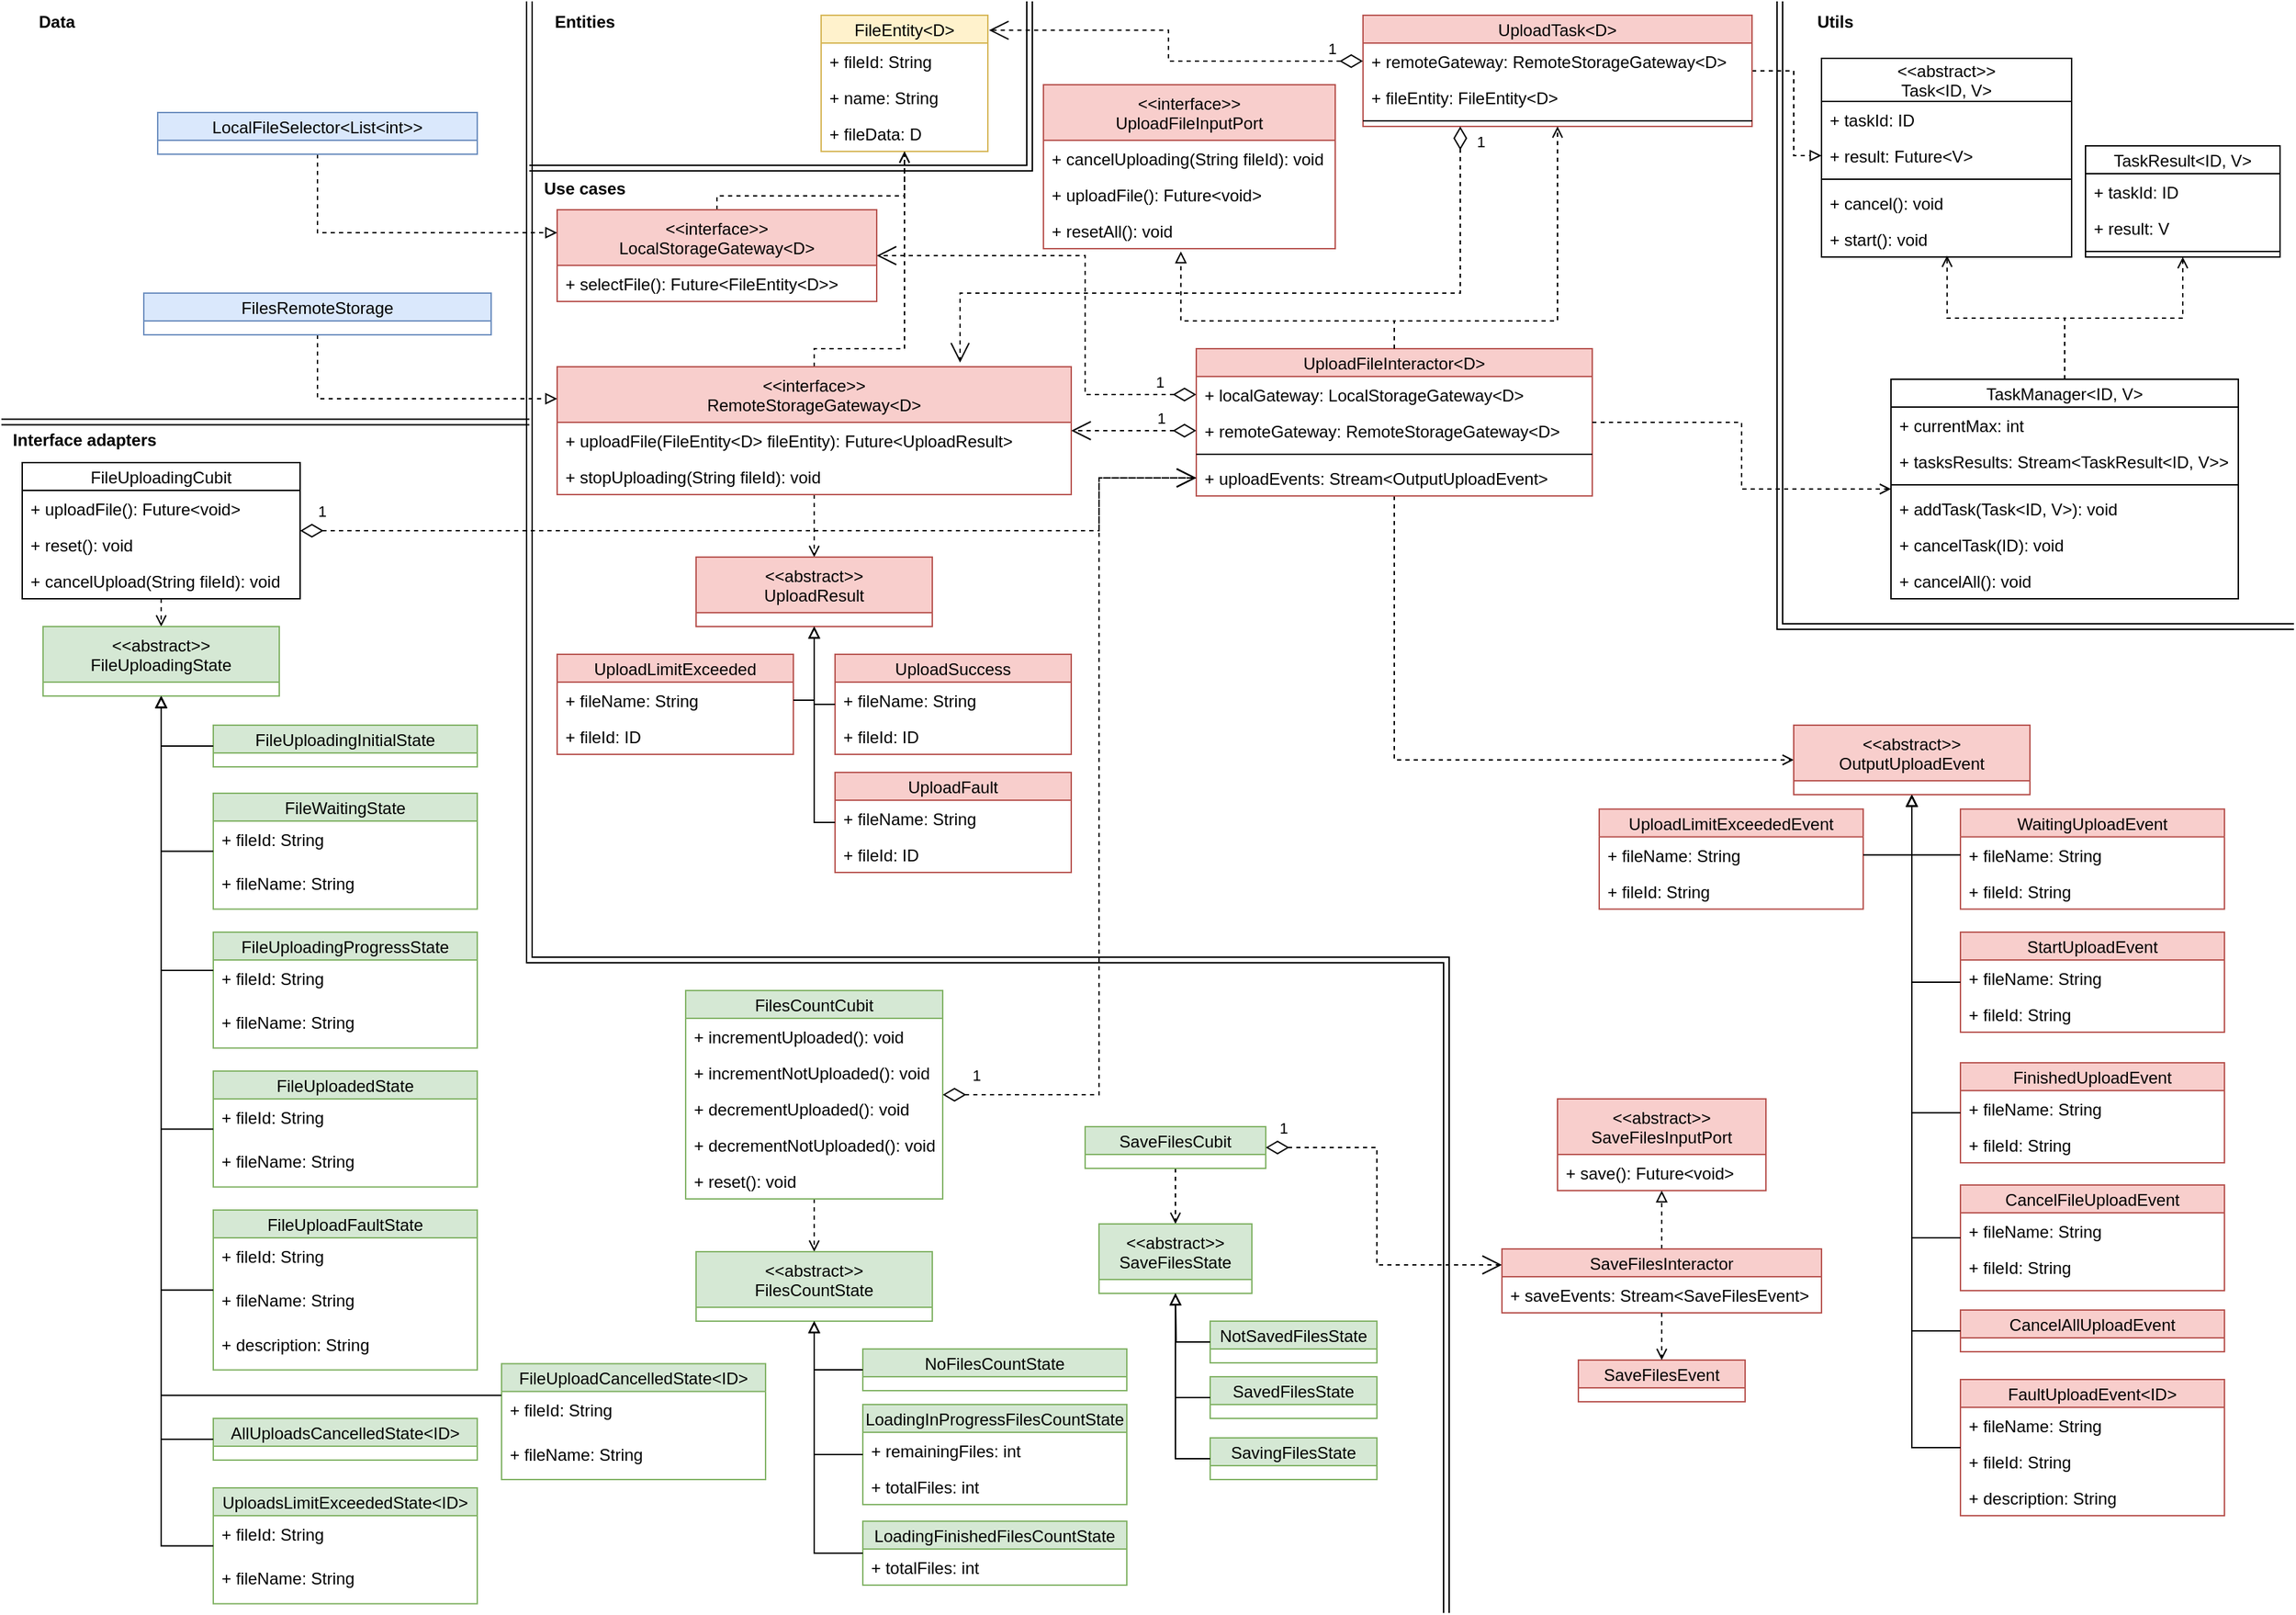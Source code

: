 <mxfile version="16.4.2" type="device"><diagram id="0NhNYV1zs8QdZvd3Abos" name="Page-1"><mxGraphModel dx="703" dy="412" grid="1" gridSize="10" guides="1" tooltips="1" connect="1" arrows="1" fold="1" page="1" pageScale="1" pageWidth="1654" pageHeight="1169" math="0" shadow="0"><root><mxCell id="0"/><mxCell id="1" parent="0"/><mxCell id="f8KVY9gvnYIS0jvHOGPj-5" value="FileEntity&lt;D&gt;" style="swimlane;fontStyle=0;childLayout=stackLayout;horizontal=1;startSize=20;fillColor=#fff2cc;horizontalStack=0;resizeParent=1;resizeParentMax=0;resizeLast=0;collapsible=1;marginBottom=0;strokeColor=#d6b656;" parent="1" vertex="1"><mxGeometry x="590" y="10" width="120" height="98" as="geometry"><mxRectangle x="540" y="80" width="120" height="40" as="alternateBounds"/></mxGeometry></mxCell><mxCell id="f8KVY9gvnYIS0jvHOGPj-7" value="+ fileId: String" style="text;strokeColor=none;fillColor=none;align=left;verticalAlign=top;spacingLeft=4;spacingRight=4;overflow=hidden;rotatable=0;points=[[0,0.5],[1,0.5]];portConstraint=eastwest;" parent="f8KVY9gvnYIS0jvHOGPj-5" vertex="1"><mxGeometry y="20" width="120" height="26" as="geometry"/></mxCell><mxCell id="eRqIBgJnVqfJVjh3Y2bb-1" value="+ name: String" style="text;strokeColor=none;fillColor=none;align=left;verticalAlign=top;spacingLeft=4;spacingRight=4;overflow=hidden;rotatable=0;points=[[0,0.5],[1,0.5]];portConstraint=eastwest;" parent="f8KVY9gvnYIS0jvHOGPj-5" vertex="1"><mxGeometry y="46" width="120" height="26" as="geometry"/></mxCell><mxCell id="f8KVY9gvnYIS0jvHOGPj-8" value="+ fileData: D" style="text;strokeColor=none;fillColor=none;align=left;verticalAlign=top;spacingLeft=4;spacingRight=4;overflow=hidden;rotatable=0;points=[[0,0.5],[1,0.5]];portConstraint=eastwest;" parent="f8KVY9gvnYIS0jvHOGPj-5" vertex="1"><mxGeometry y="72" width="120" height="26" as="geometry"/></mxCell><mxCell id="f8KVY9gvnYIS0jvHOGPj-10" value="&lt;b&gt;Entities&lt;/b&gt;" style="text;html=1;strokeColor=none;fillColor=none;align=center;verticalAlign=middle;whiteSpace=wrap;rounded=0;" parent="1" vertex="1"><mxGeometry x="380" width="80" height="30" as="geometry"/></mxCell><mxCell id="f8KVY9gvnYIS0jvHOGPj-13" value="&lt;b&gt;Use cases&lt;/b&gt;" style="text;html=1;strokeColor=none;fillColor=none;align=center;verticalAlign=middle;whiteSpace=wrap;rounded=0;" parent="1" vertex="1"><mxGeometry x="380" y="120" width="80" height="30" as="geometry"/></mxCell><mxCell id="f8KVY9gvnYIS0jvHOGPj-18" value="&lt;&lt;interface&gt;&gt;&#10;UploadFileInputPort" style="swimlane;fontStyle=0;childLayout=stackLayout;horizontal=1;startSize=40;horizontalStack=0;resizeParent=1;resizeParentMax=0;resizeLast=0;collapsible=1;marginBottom=0;fillColor=#f8cecc;strokeColor=#b85450;" parent="1" vertex="1"><mxGeometry x="750" y="60" width="210" height="118" as="geometry"><mxRectangle x="360" y="200" width="120" height="40" as="alternateBounds"/></mxGeometry></mxCell><mxCell id="f8KVY9gvnYIS0jvHOGPj-19" value="+ cancelUploading(String fileId): void" style="text;strokeColor=none;fillColor=none;align=left;verticalAlign=top;spacingLeft=4;spacingRight=4;overflow=hidden;rotatable=0;points=[[0,0.5],[1,0.5]];portConstraint=eastwest;" parent="f8KVY9gvnYIS0jvHOGPj-18" vertex="1"><mxGeometry y="40" width="210" height="26" as="geometry"/></mxCell><mxCell id="f8KVY9gvnYIS0jvHOGPj-21" value="+ uploadFile(): Future&lt;void&gt;" style="text;strokeColor=none;fillColor=none;align=left;verticalAlign=top;spacingLeft=4;spacingRight=4;overflow=hidden;rotatable=0;points=[[0,0.5],[1,0.5]];portConstraint=eastwest;" parent="f8KVY9gvnYIS0jvHOGPj-18" vertex="1"><mxGeometry y="66" width="210" height="26" as="geometry"/></mxCell><mxCell id="f8KVY9gvnYIS0jvHOGPj-20" value="+ resetAll(): void" style="text;strokeColor=none;fillColor=none;align=left;verticalAlign=top;spacingLeft=4;spacingRight=4;overflow=hidden;rotatable=0;points=[[0,0.5],[1,0.5]];portConstraint=eastwest;" parent="f8KVY9gvnYIS0jvHOGPj-18" vertex="1"><mxGeometry y="92" width="210" height="26" as="geometry"/></mxCell><mxCell id="f8KVY9gvnYIS0jvHOGPj-32" style="rounded=0;orthogonalLoop=1;jettySize=auto;html=1;exitX=0.5;exitY=1;exitDx=0;exitDy=0;dashed=1;endArrow=open;endFill=0;entryX=0;entryY=0.5;entryDx=0;entryDy=0;edgeStyle=orthogonalEdgeStyle;" parent="1" source="f8KVY9gvnYIS0jvHOGPj-22" target="f8KVY9gvnYIS0jvHOGPj-28" edge="1"><mxGeometry relative="1" as="geometry"/></mxCell><mxCell id="f8KVY9gvnYIS0jvHOGPj-33" style="rounded=0;orthogonalLoop=1;jettySize=auto;html=1;endArrow=block;endFill=0;dashed=1;edgeStyle=orthogonalEdgeStyle;entryX=0.471;entryY=1.077;entryDx=0;entryDy=0;entryPerimeter=0;" parent="1" source="f8KVY9gvnYIS0jvHOGPj-22" target="f8KVY9gvnYIS0jvHOGPj-20" edge="1"><mxGeometry relative="1" as="geometry"><mxPoint x="955" y="70" as="targetPoint"/><Array as="points"><mxPoint x="1002" y="230"/><mxPoint x="849" y="230"/></Array></mxGeometry></mxCell><mxCell id="f8KVY9gvnYIS0jvHOGPj-22" value="UploadFileInteractor&lt;D&gt;" style="swimlane;fontStyle=0;childLayout=stackLayout;horizontal=1;startSize=20;fillColor=#f8cecc;horizontalStack=0;resizeParent=1;resizeParentMax=0;resizeLast=0;collapsible=1;marginBottom=0;strokeColor=#b85450;" parent="1" vertex="1"><mxGeometry x="860" y="250" width="285" height="106" as="geometry"><mxRectangle x="440" y="240" width="120" height="40" as="alternateBounds"/></mxGeometry></mxCell><mxCell id="f8KVY9gvnYIS0jvHOGPj-94" value="+ localGateway: LocalStorageGateway&lt;D&gt;" style="text;strokeColor=none;fillColor=none;align=left;verticalAlign=top;spacingLeft=4;spacingRight=4;overflow=hidden;rotatable=0;points=[[0,0.5],[1,0.5]];portConstraint=eastwest;" parent="f8KVY9gvnYIS0jvHOGPj-22" vertex="1"><mxGeometry y="20" width="285" height="26" as="geometry"/></mxCell><mxCell id="f8KVY9gvnYIS0jvHOGPj-97" value="+ remoteGateway: RemoteStorageGateway&lt;D&gt;" style="text;strokeColor=none;fillColor=none;align=left;verticalAlign=top;spacingLeft=4;spacingRight=4;overflow=hidden;rotatable=0;points=[[0,0.5],[1,0.5]];portConstraint=eastwest;" parent="f8KVY9gvnYIS0jvHOGPj-22" vertex="1"><mxGeometry y="46" width="285" height="26" as="geometry"/></mxCell><mxCell id="f8KVY9gvnYIS0jvHOGPj-96" value="" style="line;strokeWidth=1;fillColor=none;align=left;verticalAlign=middle;spacingTop=-1;spacingLeft=3;spacingRight=3;rotatable=0;labelPosition=right;points=[];portConstraint=eastwest;" parent="f8KVY9gvnYIS0jvHOGPj-22" vertex="1"><mxGeometry y="72" width="285" height="8" as="geometry"/></mxCell><mxCell id="f8KVY9gvnYIS0jvHOGPj-23" value="+ uploadEvents: Stream&lt;OutputUploadEvent&gt; " style="text;strokeColor=none;fillColor=none;align=left;verticalAlign=top;spacingLeft=4;spacingRight=4;overflow=hidden;rotatable=0;points=[[0,0.5],[1,0.5]];portConstraint=eastwest;" parent="f8KVY9gvnYIS0jvHOGPj-22" vertex="1"><mxGeometry y="80" width="285" height="26" as="geometry"/></mxCell><mxCell id="f8KVY9gvnYIS0jvHOGPj-67" style="rounded=0;orthogonalLoop=1;jettySize=auto;html=1;dashed=1;endArrow=open;endFill=0;exitX=0.5;exitY=0;exitDx=0;exitDy=0;edgeStyle=orthogonalEdgeStyle;entryX=0.5;entryY=1;entryDx=0;entryDy=0;" parent="1" source="f8KVY9gvnYIS0jvHOGPj-63" target="f8KVY9gvnYIS0jvHOGPj-5" edge="1"><mxGeometry relative="1" as="geometry"><mxPoint x="640" y="120" as="sourcePoint"/><mxPoint x="620" y="90" as="targetPoint"/><Array as="points"><mxPoint x="515" y="140"/><mxPoint x="650" y="140"/></Array></mxGeometry></mxCell><mxCell id="f8KVY9gvnYIS0jvHOGPj-63" value="&lt;&lt;interface&gt;&gt;&#10;LocalStorageGateway&lt;D&gt;" style="swimlane;fontStyle=0;childLayout=stackLayout;horizontal=1;startSize=40;fillColor=#f8cecc;horizontalStack=0;resizeParent=1;resizeParentMax=0;resizeLast=0;collapsible=1;marginBottom=0;strokeColor=#b85450;" parent="1" vertex="1"><mxGeometry x="400" y="150" width="230" height="66" as="geometry"><mxRectangle x="370" y="160" width="190" height="40" as="alternateBounds"/></mxGeometry></mxCell><mxCell id="f8KVY9gvnYIS0jvHOGPj-64" value="+ selectFile(): Future&lt;FileEntity&lt;D&gt;&gt;" style="text;strokeColor=none;fillColor=none;align=left;verticalAlign=top;spacingLeft=4;spacingRight=4;overflow=hidden;rotatable=0;points=[[0,0.5],[1,0.5]];portConstraint=eastwest;" parent="f8KVY9gvnYIS0jvHOGPj-63" vertex="1"><mxGeometry y="40" width="230" height="26" as="geometry"/></mxCell><mxCell id="f8KVY9gvnYIS0jvHOGPj-70" style="rounded=0;orthogonalLoop=1;jettySize=auto;html=1;dashed=1;endArrow=open;endFill=0;edgeStyle=orthogonalEdgeStyle;entryX=0.5;entryY=1;entryDx=0;entryDy=0;" parent="1" source="f8KVY9gvnYIS0jvHOGPj-68" target="f8KVY9gvnYIS0jvHOGPj-5" edge="1"><mxGeometry relative="1" as="geometry"><mxPoint x="700" y="100" as="targetPoint"/><Array as="points"><mxPoint x="585" y="250"/><mxPoint x="650" y="250"/></Array></mxGeometry></mxCell><mxCell id="f8KVY9gvnYIS0jvHOGPj-93" style="edgeStyle=orthogonalEdgeStyle;rounded=0;orthogonalLoop=1;jettySize=auto;html=1;entryX=0.5;entryY=0;entryDx=0;entryDy=0;dashed=1;endArrow=open;endFill=0;" parent="1" source="f8KVY9gvnYIS0jvHOGPj-68" target="f8KVY9gvnYIS0jvHOGPj-75" edge="1"><mxGeometry relative="1" as="geometry"/></mxCell><mxCell id="f8KVY9gvnYIS0jvHOGPj-68" value="&lt;&lt;interface&gt;&gt;&#10;RemoteStorageGateway&lt;D&gt;" style="swimlane;fontStyle=0;childLayout=stackLayout;horizontal=1;startSize=40;fillColor=#f8cecc;horizontalStack=0;resizeParent=1;resizeParentMax=0;resizeLast=0;collapsible=1;marginBottom=0;strokeColor=#b85450;" parent="1" vertex="1"><mxGeometry x="400" y="263" width="370" height="92" as="geometry"><mxRectangle x="310" y="354" width="120" height="40" as="alternateBounds"/></mxGeometry></mxCell><mxCell id="f8KVY9gvnYIS0jvHOGPj-69" value="+ uploadFile(FileEntity&lt;D&gt; fileEntity): Future&lt;UploadResult&gt; " style="text;strokeColor=none;fillColor=none;align=left;verticalAlign=top;spacingLeft=4;spacingRight=4;overflow=hidden;rotatable=0;points=[[0,0.5],[1,0.5]];portConstraint=eastwest;" parent="f8KVY9gvnYIS0jvHOGPj-68" vertex="1"><mxGeometry y="40" width="370" height="26" as="geometry"/></mxCell><mxCell id="f8KVY9gvnYIS0jvHOGPj-72" value="+ stopUploading(String fileId): void" style="text;strokeColor=none;fillColor=none;align=left;verticalAlign=top;spacingLeft=4;spacingRight=4;overflow=hidden;rotatable=0;points=[[0,0.5],[1,0.5]];portConstraint=eastwest;" parent="f8KVY9gvnYIS0jvHOGPj-68" vertex="1"><mxGeometry y="66" width="370" height="26" as="geometry"/></mxCell><mxCell id="f8KVY9gvnYIS0jvHOGPj-102" value="1" style="endArrow=open;html=1;endSize=12;startArrow=diamondThin;startSize=14;startFill=0;align=left;verticalAlign=bottom;rounded=0;dashed=1;exitX=0;exitY=0.5;exitDx=0;exitDy=0;edgeStyle=elbowEdgeStyle;" parent="1" source="f8KVY9gvnYIS0jvHOGPj-97" target="f8KVY9gvnYIS0jvHOGPj-68" edge="1"><mxGeometry x="-0.333" relative="1" as="geometry"><mxPoint x="660" y="460" as="sourcePoint"/><mxPoint x="720" y="370" as="targetPoint"/><mxPoint as="offset"/><Array as="points"><mxPoint x="800" y="309"/></Array></mxGeometry></mxCell><mxCell id="f8KVY9gvnYIS0jvHOGPj-103" value="1" style="endArrow=open;html=1;endSize=12;startArrow=diamondThin;startSize=14;startFill=0;align=left;verticalAlign=bottom;rounded=0;dashed=1;entryX=1;entryY=0.5;entryDx=0;entryDy=0;exitX=0;exitY=0.5;exitDx=0;exitDy=0;edgeStyle=elbowEdgeStyle;" parent="1" source="f8KVY9gvnYIS0jvHOGPj-94" target="f8KVY9gvnYIS0jvHOGPj-63" edge="1"><mxGeometry x="-0.811" relative="1" as="geometry"><mxPoint x="722.5" y="344" as="sourcePoint"/><mxPoint x="540" y="353.684" as="targetPoint"/><mxPoint as="offset"/><Array as="points"><mxPoint x="780" y="220"/><mxPoint x="820" y="240"/></Array></mxGeometry></mxCell><mxCell id="OEuTv9gusVPP5-u8uyty-1" value="" style="shape=link;html=1;rounded=0;endArrow=open;endFill=0;" parent="1" edge="1"><mxGeometry width="100" relative="1" as="geometry"><mxPoint x="380" y="120" as="sourcePoint"/><mxPoint x="740" as="targetPoint"/><Array as="points"><mxPoint x="740" y="120"/></Array></mxGeometry></mxCell><mxCell id="OEuTv9gusVPP5-u8uyty-2" value="" style="shape=link;html=1;rounded=0;endArrow=open;endFill=0;" parent="1" edge="1"><mxGeometry width="100" relative="1" as="geometry"><mxPoint x="380" as="sourcePoint"/><mxPoint x="1040" y="1160" as="targetPoint"/><Array as="points"><mxPoint x="380" y="690"/><mxPoint x="1040" y="690"/></Array></mxGeometry></mxCell><mxCell id="OEuTv9gusVPP5-u8uyty-8" style="rounded=0;orthogonalLoop=1;jettySize=auto;html=1;endArrow=block;endFill=0;dashed=1;exitX=0.5;exitY=1;exitDx=0;exitDy=0;edgeStyle=orthogonalEdgeStyle;entryX=0;entryY=0.25;entryDx=0;entryDy=0;" parent="1" source="OEuTv9gusVPP5-u8uyty-4" target="f8KVY9gvnYIS0jvHOGPj-68" edge="1"><mxGeometry relative="1" as="geometry"><mxPoint x="410" y="480" as="targetPoint"/></mxGeometry></mxCell><mxCell id="OEuTv9gusVPP5-u8uyty-4" value="FilesRemoteStorage" style="swimlane;fontStyle=0;childLayout=stackLayout;horizontal=1;startSize=20;fillColor=#dae8fc;horizontalStack=0;resizeParent=1;resizeParentMax=0;resizeLast=0;collapsible=1;marginBottom=0;strokeColor=#6c8ebf;" parent="1" vertex="1"><mxGeometry x="102.5" y="210" width="250" height="30" as="geometry"><mxRectangle x="310" y="354" width="120" height="40" as="alternateBounds"/></mxGeometry></mxCell><mxCell id="OEuTv9gusVPP5-u8uyty-10" style="rounded=0;orthogonalLoop=1;jettySize=auto;html=1;endArrow=block;endFill=0;dashed=1;edgeStyle=orthogonalEdgeStyle;entryX=0;entryY=0.25;entryDx=0;entryDy=0;exitX=0.5;exitY=1;exitDx=0;exitDy=0;" parent="1" source="OEuTv9gusVPP5-u8uyty-9" target="f8KVY9gvnYIS0jvHOGPj-63" edge="1"><mxGeometry relative="1" as="geometry"/></mxCell><mxCell id="OEuTv9gusVPP5-u8uyty-9" value="LocalFileSelector&lt;List&lt;int&gt;&gt;" style="swimlane;fontStyle=0;childLayout=stackLayout;horizontal=1;startSize=20;fillColor=#dae8fc;horizontalStack=0;resizeParent=1;resizeParentMax=0;resizeLast=0;collapsible=1;marginBottom=0;strokeColor=#6c8ebf;" parent="1" vertex="1"><mxGeometry x="112.5" y="80" width="230" height="30" as="geometry"><mxRectangle x="310" y="354" width="120" height="40" as="alternateBounds"/></mxGeometry></mxCell><mxCell id="OEuTv9gusVPP5-u8uyty-14" value="&lt;b&gt;Interface adapters&lt;/b&gt;" style="text;html=1;strokeColor=none;fillColor=none;align=center;verticalAlign=middle;whiteSpace=wrap;rounded=0;" parent="1" vertex="1"><mxGeometry y="301" width="120" height="30" as="geometry"/></mxCell><mxCell id="OEuTv9gusVPP5-u8uyty-37" style="edgeStyle=none;rounded=0;orthogonalLoop=1;jettySize=auto;html=1;entryX=0.5;entryY=0;entryDx=0;entryDy=0;dashed=1;endArrow=open;endFill=0;" parent="1" source="OEuTv9gusVPP5-u8uyty-15" target="OEuTv9gusVPP5-u8uyty-18" edge="1"><mxGeometry relative="1" as="geometry"/></mxCell><mxCell id="OEuTv9gusVPP5-u8uyty-15" value="FilesCountCubit" style="swimlane;fontStyle=0;childLayout=stackLayout;horizontal=1;startSize=20;fillColor=#d5e8d4;horizontalStack=0;resizeParent=1;resizeParentMax=0;resizeLast=0;collapsible=1;marginBottom=0;strokeColor=#82b366;" parent="1" vertex="1"><mxGeometry x="492.5" y="712" width="185" height="150" as="geometry"><mxRectangle x="120" y="720" width="120" height="40" as="alternateBounds"/></mxGeometry></mxCell><mxCell id="xmHxgO0bWlXsE8f9lORN-1" value="+ incrementUploaded(): void" style="text;strokeColor=none;fillColor=none;align=left;verticalAlign=top;spacingLeft=4;spacingRight=4;overflow=hidden;rotatable=0;points=[[0,0.5],[1,0.5]];portConstraint=eastwest;" parent="OEuTv9gusVPP5-u8uyty-15" vertex="1"><mxGeometry y="20" width="185" height="26" as="geometry"/></mxCell><mxCell id="xmHxgO0bWlXsE8f9lORN-2" value="+ incrementNotUploaded(): void" style="text;strokeColor=none;fillColor=none;align=left;verticalAlign=top;spacingLeft=4;spacingRight=4;overflow=hidden;rotatable=0;points=[[0,0.5],[1,0.5]];portConstraint=eastwest;" parent="OEuTv9gusVPP5-u8uyty-15" vertex="1"><mxGeometry y="46" width="185" height="26" as="geometry"/></mxCell><mxCell id="xmHxgO0bWlXsE8f9lORN-4" value="+ decrementUploaded(): void" style="text;strokeColor=none;fillColor=none;align=left;verticalAlign=top;spacingLeft=4;spacingRight=4;overflow=hidden;rotatable=0;points=[[0,0.5],[1,0.5]];portConstraint=eastwest;" parent="OEuTv9gusVPP5-u8uyty-15" vertex="1"><mxGeometry y="72" width="185" height="26" as="geometry"/></mxCell><mxCell id="xmHxgO0bWlXsE8f9lORN-3" value="+ decrementNotUploaded(): void" style="text;strokeColor=none;fillColor=none;align=left;verticalAlign=top;spacingLeft=4;spacingRight=4;overflow=hidden;rotatable=0;points=[[0,0.5],[1,0.5]];portConstraint=eastwest;" parent="OEuTv9gusVPP5-u8uyty-15" vertex="1"><mxGeometry y="98" width="185" height="26" as="geometry"/></mxCell><mxCell id="6M7u0x2O0j54rurmR1im-1" value="+ reset(): void" style="text;strokeColor=none;fillColor=none;align=left;verticalAlign=top;spacingLeft=4;spacingRight=4;overflow=hidden;rotatable=0;points=[[0,0.5],[1,0.5]];portConstraint=eastwest;" vertex="1" parent="OEuTv9gusVPP5-u8uyty-15"><mxGeometry y="124" width="185" height="26" as="geometry"/></mxCell><mxCell id="JkDML9oIVMbiSkhJCWsN-18" style="rounded=0;orthogonalLoop=1;jettySize=auto;html=1;exitX=0.5;exitY=1;exitDx=0;exitDy=0;dashed=1;endArrow=open;endFill=0;" parent="1" source="JkDML9oIVMbiSkhJCWsN-17" target="JkDML9oIVMbiSkhJCWsN-2" edge="1"><mxGeometry relative="1" as="geometry"/></mxCell><mxCell id="JkDML9oIVMbiSkhJCWsN-17" value="FileUploadingCubit" style="swimlane;fontStyle=0;childLayout=stackLayout;horizontal=1;startSize=20;fillColor=none;horizontalStack=0;resizeParent=1;resizeParentMax=0;resizeLast=0;collapsible=1;marginBottom=0;" parent="1" vertex="1"><mxGeometry x="15" y="332" width="200" height="98" as="geometry"><mxRectangle x="120" y="720" width="120" height="40" as="alternateBounds"/></mxGeometry></mxCell><mxCell id="1PShD4yZWrC3kgTtrrwk-31" value="+ uploadFile(): Future&lt;void&gt;" style="text;strokeColor=none;fillColor=none;align=left;verticalAlign=top;spacingLeft=4;spacingRight=4;overflow=hidden;rotatable=0;points=[[0,0.5],[1,0.5]];portConstraint=eastwest;" parent="JkDML9oIVMbiSkhJCWsN-17" vertex="1"><mxGeometry y="20" width="200" height="26" as="geometry"/></mxCell><mxCell id="1PShD4yZWrC3kgTtrrwk-33" value="+ reset(): void" style="text;strokeColor=none;fillColor=none;align=left;verticalAlign=top;spacingLeft=4;spacingRight=4;overflow=hidden;rotatable=0;points=[[0,0.5],[1,0.5]];portConstraint=eastwest;" parent="JkDML9oIVMbiSkhJCWsN-17" vertex="1"><mxGeometry y="46" width="200" height="26" as="geometry"/></mxCell><mxCell id="1PShD4yZWrC3kgTtrrwk-32" value="+ cancelUpload(String fileId): void" style="text;strokeColor=none;fillColor=none;align=left;verticalAlign=top;spacingLeft=4;spacingRight=4;overflow=hidden;rotatable=0;points=[[0,0.5],[1,0.5]];portConstraint=eastwest;" parent="JkDML9oIVMbiSkhJCWsN-17" vertex="1"><mxGeometry y="72" width="200" height="26" as="geometry"/></mxCell><mxCell id="JkDML9oIVMbiSkhJCWsN-23" value="1" style="endArrow=open;html=1;endSize=12;startArrow=diamondThin;startSize=14;startFill=0;align=left;verticalAlign=bottom;rounded=0;dashed=1;entryX=0;entryY=0.5;entryDx=0;entryDy=0;edgeStyle=elbowEdgeStyle;" parent="1" source="OEuTv9gusVPP5-u8uyty-15" target="f8KVY9gvnYIS0jvHOGPj-23" edge="1"><mxGeometry x="-0.938" y="5" relative="1" as="geometry"><mxPoint x="740" y="490" as="sourcePoint"/><mxPoint x="694.88" y="275.35" as="targetPoint"/><mxPoint as="offset"/><Array as="points"><mxPoint x="790" y="530"/></Array></mxGeometry></mxCell><mxCell id="JkDML9oIVMbiSkhJCWsN-24" value="1" style="endArrow=open;html=1;endSize=12;startArrow=diamondThin;startSize=14;startFill=0;align=left;verticalAlign=bottom;rounded=0;dashed=1;exitX=1;exitY=0.5;exitDx=0;exitDy=0;entryX=0;entryY=0.5;entryDx=0;entryDy=0;edgeStyle=elbowEdgeStyle;" parent="1" source="JkDML9oIVMbiSkhJCWsN-17" target="f8KVY9gvnYIS0jvHOGPj-23" edge="1"><mxGeometry x="-0.968" y="5" relative="1" as="geometry"><mxPoint x="570" y="760" as="sourcePoint"/><mxPoint x="720" y="360" as="targetPoint"/><mxPoint as="offset"/><Array as="points"><mxPoint x="790" y="400"/><mxPoint x="540" y="410"/><mxPoint x="660" y="680"/><mxPoint x="750" y="400"/><mxPoint x="790" y="510"/><mxPoint x="500" y="680"/><mxPoint x="790" y="400"/></Array></mxGeometry></mxCell><mxCell id="1PShD4yZWrC3kgTtrrwk-6" value="&lt;b&gt;Data&lt;/b&gt;" style="text;html=1;strokeColor=none;fillColor=none;align=center;verticalAlign=middle;whiteSpace=wrap;rounded=0;" parent="1" vertex="1"><mxGeometry width="80" height="30" as="geometry"/></mxCell><mxCell id="1PShD4yZWrC3kgTtrrwk-8" value="" style="shape=link;html=1;rounded=0;" parent="1" edge="1"><mxGeometry width="100" relative="1" as="geometry"><mxPoint x="380" y="302.69" as="sourcePoint"/><mxPoint y="302.69" as="targetPoint"/></mxGeometry></mxCell><mxCell id="o939m5RfQHbcoZGWxtbf-2" value="" style="group" parent="1" vertex="1" connectable="0"><mxGeometry x="500" y="900" width="310" height="240" as="geometry"/></mxCell><mxCell id="o939m5RfQHbcoZGWxtbf-1" value="LoadingFinishedFilesCountState" style="swimlane;fontStyle=0;childLayout=stackLayout;horizontal=1;startSize=20;fillColor=#d5e8d4;horizontalStack=0;resizeParent=1;resizeParentMax=0;resizeLast=0;collapsible=1;marginBottom=0;strokeColor=#82b366;" parent="o939m5RfQHbcoZGWxtbf-2" vertex="1"><mxGeometry x="120" y="194" width="190" height="46" as="geometry"><mxRectangle x="540" y="426" width="120" height="40" as="alternateBounds"/></mxGeometry></mxCell><mxCell id="o939m5RfQHbcoZGWxtbf-5" value="+ totalFiles: int" style="text;strokeColor=none;fillColor=none;align=left;verticalAlign=top;spacingLeft=4;spacingRight=4;overflow=hidden;rotatable=0;points=[[0,0.5],[1,0.5]];portConstraint=eastwest;" parent="o939m5RfQHbcoZGWxtbf-1" vertex="1"><mxGeometry y="20" width="190" height="26" as="geometry"/></mxCell><mxCell id="OEuTv9gusVPP5-u8uyty-18" value="&lt;&lt;abstract&gt;&gt;&#10;FilesCountState" style="swimlane;fontStyle=0;childLayout=stackLayout;horizontal=1;startSize=40;fillColor=#d5e8d4;horizontalStack=0;resizeParent=1;resizeParentMax=0;resizeLast=0;collapsible=1;marginBottom=0;strokeColor=#82b366;" parent="o939m5RfQHbcoZGWxtbf-2" vertex="1"><mxGeometry width="170" height="50" as="geometry"><mxRectangle x="360" y="200" width="120" height="40" as="alternateBounds"/></mxGeometry></mxCell><mxCell id="OEuTv9gusVPP5-u8uyty-19" value="NoFilesCountState" style="swimlane;fontStyle=0;childLayout=stackLayout;horizontal=1;startSize=20;fillColor=#d5e8d4;horizontalStack=0;resizeParent=1;resizeParentMax=0;resizeLast=0;collapsible=1;marginBottom=0;strokeColor=#82b366;" parent="o939m5RfQHbcoZGWxtbf-2" vertex="1"><mxGeometry x="120" y="70" width="190" height="30" as="geometry"><mxRectangle x="540" y="426" width="120" height="40" as="alternateBounds"/></mxGeometry></mxCell><mxCell id="OEuTv9gusVPP5-u8uyty-21" value="LoadingInProgressFilesCountState" style="swimlane;fontStyle=0;childLayout=stackLayout;horizontal=1;startSize=20;fillColor=#d5e8d4;horizontalStack=0;resizeParent=1;resizeParentMax=0;resizeLast=0;collapsible=1;marginBottom=0;strokeColor=#82b366;" parent="o939m5RfQHbcoZGWxtbf-2" vertex="1"><mxGeometry x="120" y="110" width="190" height="72" as="geometry"><mxRectangle x="540" y="426" width="120" height="40" as="alternateBounds"/></mxGeometry></mxCell><mxCell id="o939m5RfQHbcoZGWxtbf-4" value="+ remainingFiles: int" style="text;strokeColor=none;fillColor=none;align=left;verticalAlign=top;spacingLeft=4;spacingRight=4;overflow=hidden;rotatable=0;points=[[0,0.5],[1,0.5]];portConstraint=eastwest;" parent="OEuTv9gusVPP5-u8uyty-21" vertex="1"><mxGeometry y="20" width="190" height="26" as="geometry"/></mxCell><mxCell id="o939m5RfQHbcoZGWxtbf-7" value="+ totalFiles: int" style="text;strokeColor=none;fillColor=none;align=left;verticalAlign=top;spacingLeft=4;spacingRight=4;overflow=hidden;rotatable=0;points=[[0,0.5],[1,0.5]];portConstraint=eastwest;" parent="OEuTv9gusVPP5-u8uyty-21" vertex="1"><mxGeometry y="46" width="190" height="26" as="geometry"/></mxCell><mxCell id="OEuTv9gusVPP5-u8uyty-30" value="" style="endArrow=block;html=1;rounded=0;endFill=0;entryX=0.5;entryY=1;entryDx=0;entryDy=0;exitX=0;exitY=0.5;exitDx=0;exitDy=0;edgeStyle=orthogonalEdgeStyle;" parent="o939m5RfQHbcoZGWxtbf-2" source="OEuTv9gusVPP5-u8uyty-19" target="OEuTv9gusVPP5-u8uyty-18" edge="1"><mxGeometry width="50" height="50" relative="1" as="geometry"><mxPoint x="85" y="500" as="sourcePoint"/><mxPoint x="80" y="53" as="targetPoint"/></mxGeometry></mxCell><mxCell id="OEuTv9gusVPP5-u8uyty-31" value="" style="endArrow=block;html=1;rounded=0;endFill=0;entryX=0.5;entryY=1;entryDx=0;entryDy=0;exitX=0;exitY=0.5;exitDx=0;exitDy=0;edgeStyle=orthogonalEdgeStyle;" parent="o939m5RfQHbcoZGWxtbf-2" source="OEuTv9gusVPP5-u8uyty-21" target="OEuTv9gusVPP5-u8uyty-18" edge="1"><mxGeometry width="50" height="50" relative="1" as="geometry"><mxPoint x="130" y="73" as="sourcePoint"/><mxPoint x="95" y="10" as="targetPoint"/></mxGeometry></mxCell><mxCell id="o939m5RfQHbcoZGWxtbf-3" value="" style="endArrow=block;html=1;rounded=0;endFill=0;exitX=0;exitY=0.5;exitDx=0;exitDy=0;edgeStyle=orthogonalEdgeStyle;entryX=0.5;entryY=1;entryDx=0;entryDy=0;" parent="o939m5RfQHbcoZGWxtbf-2" source="o939m5RfQHbcoZGWxtbf-1" target="OEuTv9gusVPP5-u8uyty-18" edge="1"><mxGeometry width="50" height="50" relative="1" as="geometry"><mxPoint x="130" y="185" as="sourcePoint"/><mxPoint x="90" y="50" as="targetPoint"/></mxGeometry></mxCell><mxCell id="qqGHZQEwE3Y82eRMEj_9-14" style="edgeStyle=orthogonalEdgeStyle;rounded=0;orthogonalLoop=1;jettySize=auto;html=1;entryX=0.5;entryY=0;entryDx=0;entryDy=0;dashed=1;endArrow=open;endFill=0;" parent="1" source="qqGHZQEwE3Y82eRMEj_9-1" target="qqGHZQEwE3Y82eRMEj_9-5" edge="1"><mxGeometry relative="1" as="geometry"/></mxCell><mxCell id="qqGHZQEwE3Y82eRMEj_9-1" value="SaveFilesCubit" style="swimlane;fontStyle=0;childLayout=stackLayout;horizontal=1;startSize=20;fillColor=#d5e8d4;horizontalStack=0;resizeParent=1;resizeParentMax=0;resizeLast=0;collapsible=1;marginBottom=0;strokeColor=#82b366;" parent="1" vertex="1"><mxGeometry x="780" y="810" width="130" height="30" as="geometry"><mxRectangle x="120" y="720" width="120" height="40" as="alternateBounds"/></mxGeometry></mxCell><mxCell id="qqGHZQEwE3Y82eRMEj_9-15" value="1" style="endArrow=open;html=1;endSize=12;startArrow=diamondThin;startSize=14;startFill=0;align=left;verticalAlign=bottom;rounded=0;dashed=1;entryX=0;entryY=0.25;entryDx=0;entryDy=0;edgeStyle=elbowEdgeStyle;exitX=1;exitY=0.5;exitDx=0;exitDy=0;" parent="1" source="qqGHZQEwE3Y82eRMEj_9-1" target="f8KVY9gvnYIS0jvHOGPj-41" edge="1"><mxGeometry x="-0.938" y="5" relative="1" as="geometry"><mxPoint x="540" y="775" as="sourcePoint"/><mxPoint x="870.0" y="353" as="targetPoint"/><mxPoint as="offset"/><Array as="points"><mxPoint x="990" y="850"/><mxPoint x="940" y="900"/></Array></mxGeometry></mxCell><mxCell id="eRqIBgJnVqfJVjh3Y2bb-11" value="" style="group" parent="1" vertex="1" connectable="0"><mxGeometry x="1080" y="790" width="230" height="218" as="geometry"/></mxCell><mxCell id="f8KVY9gvnYIS0jvHOGPj-35" value="&lt;&lt;abstract&gt;&gt;&#10;SaveFilesInputPort" style="swimlane;fontStyle=0;childLayout=stackLayout;horizontal=1;startSize=40;fillColor=#f8cecc;horizontalStack=0;resizeParent=1;resizeParentMax=0;resizeLast=0;collapsible=1;marginBottom=0;strokeColor=#b85450;" parent="eRqIBgJnVqfJVjh3Y2bb-11" vertex="1"><mxGeometry x="40" width="150" height="66" as="geometry"><mxRectangle x="360" y="200" width="120" height="40" as="alternateBounds"/></mxGeometry></mxCell><mxCell id="f8KVY9gvnYIS0jvHOGPj-36" value="+ save(): Future&lt;void&gt;" style="text;strokeColor=none;fillColor=none;align=left;verticalAlign=top;spacingLeft=4;spacingRight=4;overflow=hidden;rotatable=0;points=[[0,0.5],[1,0.5]];portConstraint=eastwest;" parent="f8KVY9gvnYIS0jvHOGPj-35" vertex="1"><mxGeometry y="40" width="150" height="26" as="geometry"/></mxCell><mxCell id="f8KVY9gvnYIS0jvHOGPj-40" style="rounded=0;orthogonalLoop=1;jettySize=auto;html=1;endArrow=block;endFill=0;dashed=1;" parent="eRqIBgJnVqfJVjh3Y2bb-11" source="f8KVY9gvnYIS0jvHOGPj-41" target="f8KVY9gvnYIS0jvHOGPj-35" edge="1"><mxGeometry relative="1" as="geometry"><mxPoint x="140" y="78" as="targetPoint"/></mxGeometry></mxCell><mxCell id="f8KVY9gvnYIS0jvHOGPj-41" value="SaveFilesInteractor" style="swimlane;fontStyle=0;childLayout=stackLayout;horizontal=1;startSize=20;fillColor=#f8cecc;horizontalStack=0;resizeParent=1;resizeParentMax=0;resizeLast=0;collapsible=1;marginBottom=0;strokeColor=#b85450;" parent="eRqIBgJnVqfJVjh3Y2bb-11" vertex="1"><mxGeometry y="108" width="230" height="46" as="geometry"><mxRectangle x="360" y="390" width="120" height="40" as="alternateBounds"/></mxGeometry></mxCell><mxCell id="f8KVY9gvnYIS0jvHOGPj-42" value="+ saveEvents: Stream&lt;SaveFilesEvent&gt; " style="text;strokeColor=none;fillColor=none;align=left;verticalAlign=top;spacingLeft=4;spacingRight=4;overflow=hidden;rotatable=0;points=[[0,0.5],[1,0.5]];portConstraint=eastwest;" parent="f8KVY9gvnYIS0jvHOGPj-41" vertex="1"><mxGeometry y="20" width="230" height="26" as="geometry"/></mxCell><mxCell id="f8KVY9gvnYIS0jvHOGPj-43" value="SaveFilesEvent" style="swimlane;fontStyle=0;childLayout=stackLayout;horizontal=1;startSize=20;fillColor=#f8cecc;horizontalStack=0;resizeParent=1;resizeParentMax=0;resizeLast=0;collapsible=1;marginBottom=0;strokeColor=#b85450;" parent="eRqIBgJnVqfJVjh3Y2bb-11" vertex="1"><mxGeometry x="55" y="188" width="120" height="30" as="geometry"><mxRectangle x="1215" y="388" width="120" height="30" as="alternateBounds"/></mxGeometry></mxCell><mxCell id="f8KVY9gvnYIS0jvHOGPj-39" style="rounded=0;orthogonalLoop=1;jettySize=auto;html=1;exitX=0.5;exitY=1;exitDx=0;exitDy=0;dashed=1;endArrow=open;endFill=0;" parent="eRqIBgJnVqfJVjh3Y2bb-11" source="f8KVY9gvnYIS0jvHOGPj-41" target="f8KVY9gvnYIS0jvHOGPj-43" edge="1"><mxGeometry relative="1" as="geometry"/></mxCell><mxCell id="VdQ_K1OLH-tEaMd6OU4J-3" value="" style="group" parent="1" vertex="1" connectable="0"><mxGeometry x="790" y="880" width="200" height="184" as="geometry"/></mxCell><mxCell id="qqGHZQEwE3Y82eRMEj_9-5" value="&lt;&lt;abstract&gt;&gt;&#10;SaveFilesState" style="swimlane;fontStyle=0;childLayout=stackLayout;horizontal=1;startSize=40;fillColor=#d5e8d4;horizontalStack=0;resizeParent=1;resizeParentMax=0;resizeLast=0;collapsible=1;marginBottom=0;strokeColor=#82b366;" parent="VdQ_K1OLH-tEaMd6OU4J-3" vertex="1"><mxGeometry width="110" height="50" as="geometry"><mxRectangle x="360" y="200" width="120" height="40" as="alternateBounds"/></mxGeometry></mxCell><mxCell id="qqGHZQEwE3Y82eRMEj_9-6" value="NotSavedFilesState" style="swimlane;fontStyle=0;childLayout=stackLayout;horizontal=1;startSize=20;fillColor=#d5e8d4;horizontalStack=0;resizeParent=1;resizeParentMax=0;resizeLast=0;collapsible=1;marginBottom=0;strokeColor=#82b366;" parent="VdQ_K1OLH-tEaMd6OU4J-3" vertex="1"><mxGeometry x="80" y="70" width="120" height="30" as="geometry"><mxRectangle x="540" y="426" width="120" height="40" as="alternateBounds"/></mxGeometry></mxCell><mxCell id="qqGHZQEwE3Y82eRMEj_9-7" value="SavedFilesState" style="swimlane;fontStyle=0;childLayout=stackLayout;horizontal=1;startSize=20;fillColor=#d5e8d4;horizontalStack=0;resizeParent=1;resizeParentMax=0;resizeLast=0;collapsible=1;marginBottom=0;strokeColor=#82b366;" parent="VdQ_K1OLH-tEaMd6OU4J-3" vertex="1"><mxGeometry x="80" y="110" width="120" height="30" as="geometry"><mxRectangle x="540" y="426" width="120" height="40" as="alternateBounds"/></mxGeometry></mxCell><mxCell id="qqGHZQEwE3Y82eRMEj_9-10" value="" style="endArrow=block;html=1;rounded=0;endFill=0;exitX=0;exitY=0.5;exitDx=0;exitDy=0;edgeStyle=orthogonalEdgeStyle;" parent="VdQ_K1OLH-tEaMd6OU4J-3" source="qqGHZQEwE3Y82eRMEj_9-6" edge="1"><mxGeometry width="50" height="50" relative="1" as="geometry"><mxPoint x="85" y="500" as="sourcePoint"/><mxPoint x="55" y="50" as="targetPoint"/></mxGeometry></mxCell><mxCell id="qqGHZQEwE3Y82eRMEj_9-11" value="" style="endArrow=block;html=1;rounded=0;endFill=0;entryX=0.5;entryY=1;entryDx=0;entryDy=0;exitX=0;exitY=0.5;exitDx=0;exitDy=0;edgeStyle=orthogonalEdgeStyle;" parent="VdQ_K1OLH-tEaMd6OU4J-3" source="qqGHZQEwE3Y82eRMEj_9-7" target="qqGHZQEwE3Y82eRMEj_9-5" edge="1"><mxGeometry width="50" height="50" relative="1" as="geometry"><mxPoint x="130" y="73" as="sourcePoint"/><mxPoint x="95" y="10" as="targetPoint"/></mxGeometry></mxCell><mxCell id="VdQ_K1OLH-tEaMd6OU4J-1" value="SavingFilesState" style="swimlane;fontStyle=0;childLayout=stackLayout;horizontal=1;startSize=20;fillColor=#d5e8d4;horizontalStack=0;resizeParent=1;resizeParentMax=0;resizeLast=0;collapsible=1;marginBottom=0;strokeColor=#82b366;" parent="VdQ_K1OLH-tEaMd6OU4J-3" vertex="1"><mxGeometry x="80" y="154" width="120" height="30" as="geometry"><mxRectangle x="540" y="426" width="120" height="40" as="alternateBounds"/></mxGeometry></mxCell><mxCell id="VdQ_K1OLH-tEaMd6OU4J-2" value="" style="endArrow=block;html=1;rounded=0;endFill=0;entryX=0.5;entryY=1;entryDx=0;entryDy=0;exitX=0;exitY=0.5;exitDx=0;exitDy=0;edgeStyle=orthogonalEdgeStyle;" parent="VdQ_K1OLH-tEaMd6OU4J-3" source="VdQ_K1OLH-tEaMd6OU4J-1" target="qqGHZQEwE3Y82eRMEj_9-5" edge="1"><mxGeometry width="50" height="50" relative="1" as="geometry"><mxPoint x="90" y="135" as="sourcePoint"/><mxPoint x="65" y="60" as="targetPoint"/></mxGeometry></mxCell><mxCell id="dbuniP325kbmgw6D1qik-1" value="UploadsLimitExceededState&lt;ID&gt;" style="swimlane;fontStyle=0;childLayout=stackLayout;horizontal=1;startSize=20;fillColor=#d5e8d4;horizontalStack=0;resizeParent=1;resizeParentMax=0;resizeLast=0;collapsible=1;marginBottom=0;strokeColor=#82b366;" parent="1" vertex="1"><mxGeometry x="152.5" y="1070" width="190" height="83.415" as="geometry"><mxRectangle x="540" y="426" width="120" height="40" as="alternateBounds"/></mxGeometry></mxCell><mxCell id="9ovZQEJkmv_m5LfCaHxI-5" value="+ fileId: String" style="text;strokeColor=none;fillColor=none;align=left;verticalAlign=top;spacingLeft=4;spacingRight=4;overflow=hidden;rotatable=0;points=[[0,0.5],[1,0.5]];portConstraint=eastwest;" parent="dbuniP325kbmgw6D1qik-1" vertex="1"><mxGeometry y="20" width="190" height="31.707" as="geometry"/></mxCell><mxCell id="9ovZQEJkmv_m5LfCaHxI-6" value="+ fileName: String" style="text;strokeColor=none;fillColor=none;align=left;verticalAlign=top;spacingLeft=4;spacingRight=4;overflow=hidden;rotatable=0;points=[[0,0.5],[1,0.5]];portConstraint=eastwest;" parent="dbuniP325kbmgw6D1qik-1" vertex="1"><mxGeometry y="51.707" width="190" height="31.707" as="geometry"/></mxCell><mxCell id="dbuniP325kbmgw6D1qik-4" value="" style="endArrow=block;html=1;rounded=0;endFill=0;edgeStyle=orthogonalEdgeStyle;entryX=0.5;entryY=1;entryDx=0;entryDy=0;exitX=0;exitY=0.5;exitDx=0;exitDy=0;" parent="1" source="dbuniP325kbmgw6D1qik-1" target="JkDML9oIVMbiSkhJCWsN-2" edge="1"><mxGeometry width="50" height="50" relative="1" as="geometry"><mxPoint x="152.5" y="1123.857" as="sourcePoint"/><mxPoint x="125" y="538.976" as="targetPoint"/></mxGeometry></mxCell><mxCell id="1PShD4yZWrC3kgTtrrwk-1" value="FileUploadCancelledState&lt;ID&gt;" style="swimlane;fontStyle=0;childLayout=stackLayout;horizontal=1;startSize=20;fillColor=#d5e8d4;horizontalStack=0;resizeParent=1;resizeParentMax=0;resizeLast=0;collapsible=1;marginBottom=0;strokeColor=#82b366;" parent="1" vertex="1"><mxGeometry x="360" y="980.585" width="190" height="83.415" as="geometry"><mxRectangle x="540" y="426" width="120" height="40" as="alternateBounds"/></mxGeometry></mxCell><mxCell id="1PShD4yZWrC3kgTtrrwk-2" value="+ fileId: String" style="text;strokeColor=none;fillColor=none;align=left;verticalAlign=top;spacingLeft=4;spacingRight=4;overflow=hidden;rotatable=0;points=[[0,0.5],[1,0.5]];portConstraint=eastwest;" parent="1PShD4yZWrC3kgTtrrwk-1" vertex="1"><mxGeometry y="20" width="190" height="31.707" as="geometry"/></mxCell><mxCell id="_g5bTTV9EgatQOF9AooH-2" value="+ fileName: String" style="text;strokeColor=none;fillColor=none;align=left;verticalAlign=top;spacingLeft=4;spacingRight=4;overflow=hidden;rotatable=0;points=[[0,0.5],[1,0.5]];portConstraint=eastwest;" parent="1PShD4yZWrC3kgTtrrwk-1" vertex="1"><mxGeometry y="51.707" width="190" height="31.707" as="geometry"/></mxCell><mxCell id="1PShD4yZWrC3kgTtrrwk-3" value="" style="endArrow=block;html=1;rounded=0;endFill=0;edgeStyle=orthogonalEdgeStyle;entryX=0.5;entryY=1;entryDx=0;entryDy=0;exitX=-0.001;exitY=0.089;exitDx=0;exitDy=0;exitPerimeter=0;" parent="1" source="1PShD4yZWrC3kgTtrrwk-2" target="JkDML9oIVMbiSkhJCWsN-2" edge="1"><mxGeometry width="50" height="50" relative="1" as="geometry"><mxPoint x="160" y="825.317" as="sourcePoint"/><mxPoint x="50" y="614.341" as="targetPoint"/></mxGeometry></mxCell><mxCell id="JkDML9oIVMbiSkhJCWsN-6" value="FileUploadFaultState" style="swimlane;fontStyle=0;childLayout=stackLayout;horizontal=1;startSize=20;fillColor=#d5e8d4;horizontalStack=0;resizeParent=1;resizeParentMax=0;resizeLast=0;collapsible=1;marginBottom=0;strokeColor=#82b366;" parent="1" vertex="1"><mxGeometry x="152.5" y="870.004" width="190" height="115.122" as="geometry"><mxRectangle x="540" y="426" width="120" height="40" as="alternateBounds"/></mxGeometry></mxCell><mxCell id="JkDML9oIVMbiSkhJCWsN-13" value="+ fileId: String" style="text;strokeColor=none;fillColor=none;align=left;verticalAlign=top;spacingLeft=4;spacingRight=4;overflow=hidden;rotatable=0;points=[[0,0.5],[1,0.5]];portConstraint=eastwest;" parent="JkDML9oIVMbiSkhJCWsN-6" vertex="1"><mxGeometry y="20" width="190" height="31.707" as="geometry"/></mxCell><mxCell id="_g5bTTV9EgatQOF9AooH-1" value="+ fileName: String" style="text;strokeColor=none;fillColor=none;align=left;verticalAlign=top;spacingLeft=4;spacingRight=4;overflow=hidden;rotatable=0;points=[[0,0.5],[1,0.5]];portConstraint=eastwest;" parent="JkDML9oIVMbiSkhJCWsN-6" vertex="1"><mxGeometry y="51.707" width="190" height="31.707" as="geometry"/></mxCell><mxCell id="eRqIBgJnVqfJVjh3Y2bb-9" value="+ description: String" style="text;strokeColor=none;fillColor=none;align=left;verticalAlign=top;spacingLeft=4;spacingRight=4;overflow=hidden;rotatable=0;points=[[0,0.5],[1,0.5]];portConstraint=eastwest;" parent="JkDML9oIVMbiSkhJCWsN-6" vertex="1"><mxGeometry y="83.415" width="190" height="31.707" as="geometry"/></mxCell><mxCell id="JkDML9oIVMbiSkhJCWsN-8" value="" style="endArrow=block;html=1;rounded=0;endFill=0;entryX=0.5;entryY=1;entryDx=0;entryDy=0;exitX=0;exitY=0.5;exitDx=0;exitDy=0;edgeStyle=orthogonalEdgeStyle;" parent="1" source="JkDML9oIVMbiSkhJCWsN-6" target="JkDML9oIVMbiSkhJCWsN-2" edge="1"><mxGeometry width="50" height="50" relative="1" as="geometry"><mxPoint x="160" y="557.024" as="sourcePoint"/><mxPoint x="125" y="480.195" as="targetPoint"/></mxGeometry></mxCell><mxCell id="JkDML9oIVMbiSkhJCWsN-9" value="FileUploadingProgressState" style="swimlane;fontStyle=0;childLayout=stackLayout;horizontal=1;startSize=20;fillColor=#d5e8d4;horizontalStack=0;resizeParent=1;resizeParentMax=0;resizeLast=0;collapsible=1;marginBottom=0;strokeColor=#82b366;" parent="1" vertex="1"><mxGeometry x="152.5" y="670.002" width="190" height="83.415" as="geometry"><mxRectangle x="540" y="426" width="120" height="40" as="alternateBounds"/></mxGeometry></mxCell><mxCell id="JkDML9oIVMbiSkhJCWsN-10" value="+ fileId: String" style="text;strokeColor=none;fillColor=none;align=left;verticalAlign=top;spacingLeft=4;spacingRight=4;overflow=hidden;rotatable=0;points=[[0,0.5],[1,0.5]];portConstraint=eastwest;" parent="JkDML9oIVMbiSkhJCWsN-9" vertex="1"><mxGeometry y="20" width="190" height="31.707" as="geometry"/></mxCell><mxCell id="s_a-x-2zRiohsHz_4Kmf-6" value="+ fileName: String" style="text;strokeColor=none;fillColor=none;align=left;verticalAlign=top;spacingLeft=4;spacingRight=4;overflow=hidden;rotatable=0;points=[[0,0.5],[1,0.5]];portConstraint=eastwest;" parent="JkDML9oIVMbiSkhJCWsN-9" vertex="1"><mxGeometry y="51.707" width="190" height="31.707" as="geometry"/></mxCell><mxCell id="JkDML9oIVMbiSkhJCWsN-11" value="FileUploadedState" style="swimlane;fontStyle=0;childLayout=stackLayout;horizontal=1;startSize=20;fillColor=#d5e8d4;horizontalStack=0;resizeParent=1;resizeParentMax=0;resizeLast=0;collapsible=1;marginBottom=0;strokeColor=#82b366;" parent="1" vertex="1"><mxGeometry x="152.5" y="770.003" width="190" height="83.415" as="geometry"><mxRectangle x="540" y="426" width="120" height="40" as="alternateBounds"/></mxGeometry></mxCell><mxCell id="JkDML9oIVMbiSkhJCWsN-12" value="+ fileId: String" style="text;strokeColor=none;fillColor=none;align=left;verticalAlign=top;spacingLeft=4;spacingRight=4;overflow=hidden;rotatable=0;points=[[0,0.5],[1,0.5]];portConstraint=eastwest;" parent="JkDML9oIVMbiSkhJCWsN-11" vertex="1"><mxGeometry y="20" width="190" height="31.707" as="geometry"/></mxCell><mxCell id="s_a-x-2zRiohsHz_4Kmf-7" value="+ fileName: String" style="text;strokeColor=none;fillColor=none;align=left;verticalAlign=top;spacingLeft=4;spacingRight=4;overflow=hidden;rotatable=0;points=[[0,0.5],[1,0.5]];portConstraint=eastwest;" parent="JkDML9oIVMbiSkhJCWsN-11" vertex="1"><mxGeometry y="51.707" width="190" height="31.707" as="geometry"/></mxCell><mxCell id="JkDML9oIVMbiSkhJCWsN-14" value="" style="endArrow=block;html=1;rounded=0;endFill=0;entryX=0.5;entryY=1;entryDx=0;entryDy=0;exitX=0;exitY=0.236;exitDx=0;exitDy=0;edgeStyle=orthogonalEdgeStyle;exitPerimeter=0;" parent="1" source="JkDML9oIVMbiSkhJCWsN-10" target="JkDML9oIVMbiSkhJCWsN-2" edge="1"><mxGeometry width="50" height="50" relative="1" as="geometry"><mxPoint x="160" y="605.805" as="sourcePoint"/><mxPoint x="125" y="541.171" as="targetPoint"/></mxGeometry></mxCell><mxCell id="JkDML9oIVMbiSkhJCWsN-15" value="" style="endArrow=block;html=1;rounded=0;endFill=0;exitX=0;exitY=0.5;exitDx=0;exitDy=0;edgeStyle=orthogonalEdgeStyle;entryX=0.5;entryY=1;entryDx=0;entryDy=0;" parent="1" source="JkDML9oIVMbiSkhJCWsN-11" target="JkDML9oIVMbiSkhJCWsN-2" edge="1"><mxGeometry width="50" height="50" relative="1" as="geometry"><mxPoint x="160" y="685.239" as="sourcePoint"/><mxPoint x="130" y="541.171" as="targetPoint"/></mxGeometry></mxCell><mxCell id="JkDML9oIVMbiSkhJCWsN-2" value="&lt;&lt;abstract&gt;&gt;&#10;FileUploadingState" style="swimlane;fontStyle=0;childLayout=stackLayout;horizontal=1;startSize=40;fillColor=#d5e8d4;horizontalStack=0;resizeParent=1;resizeParentMax=0;resizeLast=0;collapsible=1;marginBottom=0;strokeColor=#82b366;" parent="1" vertex="1"><mxGeometry x="30" y="450" width="170" height="50" as="geometry"><mxRectangle x="360" y="200" width="120" height="40" as="alternateBounds"/></mxGeometry></mxCell><mxCell id="JkDML9oIVMbiSkhJCWsN-3" value="FileWaitingState" style="swimlane;fontStyle=0;childLayout=stackLayout;horizontal=1;startSize=20;fillColor=#d5e8d4;horizontalStack=0;resizeParent=1;resizeParentMax=0;resizeLast=0;collapsible=1;marginBottom=0;strokeColor=#82b366;" parent="1" vertex="1"><mxGeometry x="152.5" y="569.996" width="190" height="83.415" as="geometry"><mxRectangle x="540" y="426" width="120" height="40" as="alternateBounds"/></mxGeometry></mxCell><mxCell id="JkDML9oIVMbiSkhJCWsN-4" value="+ fileId: String" style="text;strokeColor=none;fillColor=none;align=left;verticalAlign=top;spacingLeft=4;spacingRight=4;overflow=hidden;rotatable=0;points=[[0,0.5],[1,0.5]];portConstraint=eastwest;" parent="JkDML9oIVMbiSkhJCWsN-3" vertex="1"><mxGeometry y="20" width="190" height="31.707" as="geometry"/></mxCell><mxCell id="44Do29YCczmkUkZgpCK8-1" value="+ fileName: String" style="text;strokeColor=none;fillColor=none;align=left;verticalAlign=top;spacingLeft=4;spacingRight=4;overflow=hidden;rotatable=0;points=[[0,0.5],[1,0.5]];portConstraint=eastwest;" parent="JkDML9oIVMbiSkhJCWsN-3" vertex="1"><mxGeometry y="51.707" width="190" height="31.707" as="geometry"/></mxCell><mxCell id="JkDML9oIVMbiSkhJCWsN-7" value="" style="endArrow=block;html=1;rounded=0;endFill=0;entryX=0.5;entryY=1;entryDx=0;entryDy=0;exitX=0;exitY=0.5;exitDx=0;exitDy=0;edgeStyle=orthogonalEdgeStyle;" parent="1" source="JkDML9oIVMbiSkhJCWsN-3" target="JkDML9oIVMbiSkhJCWsN-2" edge="1"><mxGeometry width="50" height="50" relative="1" as="geometry"><mxPoint x="115" y="1077.756" as="sourcePoint"/><mxPoint x="110" y="532.634" as="targetPoint"/></mxGeometry></mxCell><mxCell id="ciUB7Y2RnFnIX_v9HjId-6" value="FileUploadingInitialState" style="swimlane;fontStyle=0;childLayout=stackLayout;horizontal=1;startSize=20;fillColor=#d5e8d4;horizontalStack=0;resizeParent=1;resizeParentMax=0;resizeLast=0;collapsible=1;marginBottom=0;strokeColor=#82b366;" parent="1" vertex="1"><mxGeometry x="152.5" y="521" width="190" height="30" as="geometry"><mxRectangle x="540" y="426" width="120" height="40" as="alternateBounds"/></mxGeometry></mxCell><mxCell id="ciUB7Y2RnFnIX_v9HjId-9" value="" style="endArrow=block;html=1;rounded=0;endFill=0;exitX=0;exitY=0.5;exitDx=0;exitDy=0;edgeStyle=orthogonalEdgeStyle;entryX=0.5;entryY=1;entryDx=0;entryDy=0;" parent="1" source="ciUB7Y2RnFnIX_v9HjId-6" target="JkDML9oIVMbiSkhJCWsN-2" edge="1"><mxGeometry width="50" height="50" relative="1" as="geometry"><mxPoint x="160" y="689.703" as="sourcePoint"/><mxPoint x="72.5" y="558" as="targetPoint"/></mxGeometry></mxCell><mxCell id="eRqIBgJnVqfJVjh3Y2bb-2" value="AllUploadsCancelledState&lt;ID&gt;" style="swimlane;fontStyle=0;childLayout=stackLayout;horizontal=1;startSize=20;fillColor=#d5e8d4;horizontalStack=0;resizeParent=1;resizeParentMax=0;resizeLast=0;collapsible=1;marginBottom=0;strokeColor=#82b366;" parent="1" vertex="1"><mxGeometry x="152.5" y="1020" width="190" height="30" as="geometry"><mxRectangle x="540" y="426" width="120" height="40" as="alternateBounds"/></mxGeometry></mxCell><mxCell id="eRqIBgJnVqfJVjh3Y2bb-6" value="" style="endArrow=block;html=1;rounded=0;endFill=0;entryX=0.5;entryY=1;entryDx=0;entryDy=0;exitX=0;exitY=0.5;exitDx=0;exitDy=0;edgeStyle=orthogonalEdgeStyle;" parent="1" source="eRqIBgJnVqfJVjh3Y2bb-2" target="JkDML9oIVMbiSkhJCWsN-2" edge="1"><mxGeometry width="50" height="50" relative="1" as="geometry"><mxPoint x="152.5" y="1123.858" as="sourcePoint"/><mxPoint x="125" y="538" as="targetPoint"/></mxGeometry></mxCell><mxCell id="uZ_4SgkhDd1URBbzqra_-39" style="edgeStyle=orthogonalEdgeStyle;rounded=0;orthogonalLoop=1;jettySize=auto;html=1;entryX=0.5;entryY=1;entryDx=0;entryDy=0;dashed=1;endArrow=open;endFill=0;" parent="1" source="uZ_4SgkhDd1URBbzqra_-1" target="uZ_4SgkhDd1URBbzqra_-9" edge="1"><mxGeometry relative="1" as="geometry"/></mxCell><mxCell id="uZ_4SgkhDd1URBbzqra_-40" style="edgeStyle=orthogonalEdgeStyle;rounded=0;orthogonalLoop=1;jettySize=auto;html=1;entryX=0.502;entryY=0.962;entryDx=0;entryDy=0;entryPerimeter=0;dashed=1;endArrow=open;endFill=0;" parent="1" source="uZ_4SgkhDd1URBbzqra_-1" target="uZ_4SgkhDd1URBbzqra_-26" edge="1"><mxGeometry relative="1" as="geometry"/></mxCell><mxCell id="uZ_4SgkhDd1URBbzqra_-1" value="TaskManager&lt;ID, V&gt;" style="swimlane;fontStyle=0;childLayout=stackLayout;horizontal=1;startSize=20;fillColor=none;horizontalStack=0;resizeParent=1;resizeParentMax=0;resizeLast=0;collapsible=1;marginBottom=0;" parent="1" vertex="1"><mxGeometry x="1360" y="272" width="250" height="158" as="geometry"><mxRectangle x="1330" y="50" width="120" height="30" as="alternateBounds"/></mxGeometry></mxCell><mxCell id="uZ_4SgkhDd1URBbzqra_-3" value="+ currentMax: int" style="text;strokeColor=none;fillColor=none;align=left;verticalAlign=top;spacingLeft=4;spacingRight=4;overflow=hidden;rotatable=0;points=[[0,0.5],[1,0.5]];portConstraint=eastwest;" parent="uZ_4SgkhDd1URBbzqra_-1" vertex="1"><mxGeometry y="20" width="250" height="26" as="geometry"/></mxCell><mxCell id="uZ_4SgkhDd1URBbzqra_-8" value="+ tasksResults: Stream&lt;TaskResult&lt;ID, V&gt;&gt;" style="text;strokeColor=none;fillColor=none;align=left;verticalAlign=top;spacingLeft=4;spacingRight=4;overflow=hidden;rotatable=0;points=[[0,0.5],[1,0.5]];portConstraint=eastwest;" parent="uZ_4SgkhDd1URBbzqra_-1" vertex="1"><mxGeometry y="46" width="250" height="26" as="geometry"/></mxCell><mxCell id="uZ_4SgkhDd1URBbzqra_-4" value="" style="line;strokeWidth=1;fillColor=none;align=left;verticalAlign=middle;spacingTop=-1;spacingLeft=3;spacingRight=3;rotatable=0;labelPosition=right;points=[];portConstraint=eastwest;" parent="uZ_4SgkhDd1URBbzqra_-1" vertex="1"><mxGeometry y="72" width="250" height="8" as="geometry"/></mxCell><mxCell id="uZ_4SgkhDd1URBbzqra_-7" value="+ addTask(Task&lt;ID, V&gt;): void" style="text;strokeColor=none;fillColor=none;align=left;verticalAlign=top;spacingLeft=4;spacingRight=4;overflow=hidden;rotatable=0;points=[[0,0.5],[1,0.5]];portConstraint=eastwest;" parent="uZ_4SgkhDd1URBbzqra_-1" vertex="1"><mxGeometry y="80" width="250" height="26" as="geometry"/></mxCell><mxCell id="uZ_4SgkhDd1URBbzqra_-6" value="+ cancelTask(ID): void" style="text;strokeColor=none;fillColor=none;align=left;verticalAlign=top;spacingLeft=4;spacingRight=4;overflow=hidden;rotatable=0;points=[[0,0.5],[1,0.5]];portConstraint=eastwest;" parent="uZ_4SgkhDd1URBbzqra_-1" vertex="1"><mxGeometry y="106" width="250" height="26" as="geometry"/></mxCell><mxCell id="uZ_4SgkhDd1URBbzqra_-5" value="+ cancelAll(): void" style="text;strokeColor=none;fillColor=none;align=left;verticalAlign=top;spacingLeft=4;spacingRight=4;overflow=hidden;rotatable=0;points=[[0,0.5],[1,0.5]];portConstraint=eastwest;" parent="uZ_4SgkhDd1URBbzqra_-1" vertex="1"><mxGeometry y="132" width="250" height="26" as="geometry"/></mxCell><mxCell id="uZ_4SgkhDd1URBbzqra_-9" value="TaskResult&lt;ID, V&gt;" style="swimlane;fontStyle=0;childLayout=stackLayout;horizontal=1;startSize=20;fillColor=none;horizontalStack=0;resizeParent=1;resizeParentMax=0;resizeLast=0;collapsible=1;marginBottom=0;" parent="1" vertex="1"><mxGeometry x="1500" y="104" width="140" height="80" as="geometry"><mxRectangle x="440" y="240" width="120" height="40" as="alternateBounds"/></mxGeometry></mxCell><mxCell id="uZ_4SgkhDd1URBbzqra_-10" value="+ taskId: ID" style="text;strokeColor=none;fillColor=none;align=left;verticalAlign=top;spacingLeft=4;spacingRight=4;overflow=hidden;rotatable=0;points=[[0,0.5],[1,0.5]];portConstraint=eastwest;" parent="uZ_4SgkhDd1URBbzqra_-9" vertex="1"><mxGeometry y="20" width="140" height="26" as="geometry"/></mxCell><mxCell id="uZ_4SgkhDd1URBbzqra_-11" value="+ result: V" style="text;strokeColor=none;fillColor=none;align=left;verticalAlign=top;spacingLeft=4;spacingRight=4;overflow=hidden;rotatable=0;points=[[0,0.5],[1,0.5]];portConstraint=eastwest;" parent="uZ_4SgkhDd1URBbzqra_-9" vertex="1"><mxGeometry y="46" width="140" height="26" as="geometry"/></mxCell><mxCell id="uZ_4SgkhDd1URBbzqra_-12" value="" style="line;strokeWidth=1;fillColor=none;align=left;verticalAlign=middle;spacingTop=-1;spacingLeft=3;spacingRight=3;rotatable=0;labelPosition=right;points=[];portConstraint=eastwest;" parent="uZ_4SgkhDd1URBbzqra_-9" vertex="1"><mxGeometry y="72" width="140" height="8" as="geometry"/></mxCell><mxCell id="uZ_4SgkhDd1URBbzqra_-17" value="&lt;b&gt;Utils&lt;/b&gt;" style="text;html=1;strokeColor=none;fillColor=none;align=center;verticalAlign=middle;whiteSpace=wrap;rounded=0;" parent="1" vertex="1"><mxGeometry x="1280" width="80" height="30" as="geometry"/></mxCell><mxCell id="uZ_4SgkhDd1URBbzqra_-18" value="" style="shape=link;html=1;rounded=0;endArrow=open;endFill=0;" parent="1" edge="1"><mxGeometry width="100" relative="1" as="geometry"><mxPoint x="1280" as="sourcePoint"/><mxPoint x="1650" y="450" as="targetPoint"/><Array as="points"><mxPoint x="1280" y="450"/></Array></mxGeometry></mxCell><mxCell id="uZ_4SgkhDd1URBbzqra_-20" style="edgeStyle=orthogonalEdgeStyle;rounded=0;orthogonalLoop=1;jettySize=auto;html=1;dashed=1;endArrow=open;endFill=0;exitX=1;exitY=0.5;exitDx=0;exitDy=0;entryX=0;entryY=0.5;entryDx=0;entryDy=0;" parent="1" source="f8KVY9gvnYIS0jvHOGPj-22" target="uZ_4SgkhDd1URBbzqra_-1" edge="1"><mxGeometry relative="1" as="geometry"><mxPoint x="1390.0" y="120" as="sourcePoint"/><mxPoint x="1454.957" y="300" as="targetPoint"/></mxGeometry></mxCell><mxCell id="uZ_4SgkhDd1URBbzqra_-21" value="&lt;&lt;abstract&gt;&gt;&#10;Task&lt;ID, V&gt;" style="swimlane;fontStyle=0;childLayout=stackLayout;horizontal=1;startSize=31;fillColor=none;horizontalStack=0;resizeParent=1;resizeParentMax=0;resizeLast=0;collapsible=1;marginBottom=0;" parent="1" vertex="1"><mxGeometry x="1310" y="41" width="180" height="143" as="geometry"><mxRectangle x="440" y="240" width="120" height="40" as="alternateBounds"/></mxGeometry></mxCell><mxCell id="uZ_4SgkhDd1URBbzqra_-22" value="+ taskId: ID" style="text;strokeColor=none;fillColor=none;align=left;verticalAlign=top;spacingLeft=4;spacingRight=4;overflow=hidden;rotatable=0;points=[[0,0.5],[1,0.5]];portConstraint=eastwest;" parent="uZ_4SgkhDd1URBbzqra_-21" vertex="1"><mxGeometry y="31" width="180" height="26" as="geometry"/></mxCell><mxCell id="uZ_4SgkhDd1URBbzqra_-23" value="+ result: Future&lt;V&gt;" style="text;strokeColor=none;fillColor=none;align=left;verticalAlign=top;spacingLeft=4;spacingRight=4;overflow=hidden;rotatable=0;points=[[0,0.5],[1,0.5]];portConstraint=eastwest;" parent="uZ_4SgkhDd1URBbzqra_-21" vertex="1"><mxGeometry y="57" width="180" height="26" as="geometry"/></mxCell><mxCell id="uZ_4SgkhDd1URBbzqra_-24" value="" style="line;strokeWidth=1;fillColor=none;align=left;verticalAlign=middle;spacingTop=-1;spacingLeft=3;spacingRight=3;rotatable=0;labelPosition=right;points=[];portConstraint=eastwest;" parent="uZ_4SgkhDd1URBbzqra_-21" vertex="1"><mxGeometry y="83" width="180" height="8" as="geometry"/></mxCell><mxCell id="uZ_4SgkhDd1URBbzqra_-25" value="+ cancel(): void" style="text;strokeColor=none;fillColor=none;align=left;verticalAlign=top;spacingLeft=4;spacingRight=4;overflow=hidden;rotatable=0;points=[[0,0.5],[1,0.5]];portConstraint=eastwest;" parent="uZ_4SgkhDd1URBbzqra_-21" vertex="1"><mxGeometry y="91" width="180" height="26" as="geometry"/></mxCell><mxCell id="uZ_4SgkhDd1URBbzqra_-26" value="+ start(): void" style="text;strokeColor=none;fillColor=none;align=left;verticalAlign=top;spacingLeft=4;spacingRight=4;overflow=hidden;rotatable=0;points=[[0,0.5],[1,0.5]];portConstraint=eastwest;" parent="uZ_4SgkhDd1URBbzqra_-21" vertex="1"><mxGeometry y="117" width="180" height="26" as="geometry"/></mxCell><mxCell id="uZ_4SgkhDd1URBbzqra_-36" style="edgeStyle=orthogonalEdgeStyle;rounded=0;orthogonalLoop=1;jettySize=auto;html=1;dashed=1;endArrow=block;endFill=0;exitX=1;exitY=0.5;exitDx=0;exitDy=0;entryX=0;entryY=0.5;entryDx=0;entryDy=0;" parent="1" source="uZ_4SgkhDd1URBbzqra_-29" target="uZ_4SgkhDd1URBbzqra_-23" edge="1"><mxGeometry relative="1" as="geometry"><Array as="points"><mxPoint x="1290" y="50"/><mxPoint x="1290" y="111"/></Array></mxGeometry></mxCell><mxCell id="uZ_4SgkhDd1URBbzqra_-29" value="UploadTask&lt;D&gt;" style="swimlane;fontStyle=0;childLayout=stackLayout;horizontal=1;startSize=20;fillColor=#f8cecc;horizontalStack=0;resizeParent=1;resizeParentMax=0;resizeLast=0;collapsible=1;marginBottom=0;strokeColor=#b85450;" parent="1" vertex="1"><mxGeometry x="980" y="10" width="280" height="80" as="geometry"><mxRectangle x="1330" y="50" width="120" height="30" as="alternateBounds"/></mxGeometry></mxCell><mxCell id="uZ_4SgkhDd1URBbzqra_-41" value="+ remoteGateway: RemoteStorageGateway&lt;D&gt;" style="text;strokeColor=none;fillColor=none;align=left;verticalAlign=top;spacingLeft=4;spacingRight=4;overflow=hidden;rotatable=0;points=[[0,0.5],[1,0.5]];portConstraint=eastwest;" parent="uZ_4SgkhDd1URBbzqra_-29" vertex="1"><mxGeometry y="20" width="280" height="26" as="geometry"/></mxCell><mxCell id="uZ_4SgkhDd1URBbzqra_-42" value="+ fileEntity: FileEntity&lt;D&gt;" style="text;strokeColor=none;fillColor=none;align=left;verticalAlign=top;spacingLeft=4;spacingRight=4;overflow=hidden;rotatable=0;points=[[0,0.5],[1,0.5]];portConstraint=eastwest;" parent="uZ_4SgkhDd1URBbzqra_-29" vertex="1"><mxGeometry y="46" width="280" height="26" as="geometry"/></mxCell><mxCell id="uZ_4SgkhDd1URBbzqra_-32" value="" style="line;strokeWidth=1;fillColor=none;align=left;verticalAlign=middle;spacingTop=-1;spacingLeft=3;spacingRight=3;rotatable=0;labelPosition=right;points=[];portConstraint=eastwest;" parent="uZ_4SgkhDd1URBbzqra_-29" vertex="1"><mxGeometry y="72" width="280" height="8" as="geometry"/></mxCell><mxCell id="uZ_4SgkhDd1URBbzqra_-37" style="rounded=0;orthogonalLoop=1;jettySize=auto;html=1;dashed=1;endArrow=open;endFill=0;entryX=0.5;entryY=1;entryDx=0;entryDy=0;edgeStyle=orthogonalEdgeStyle;exitX=0.5;exitY=0;exitDx=0;exitDy=0;" parent="1" source="f8KVY9gvnYIS0jvHOGPj-22" target="uZ_4SgkhDd1URBbzqra_-29" edge="1"><mxGeometry relative="1" as="geometry"><mxPoint x="1012.5" y="366" as="sourcePoint"/><mxPoint x="1300" y="635" as="targetPoint"/><Array as="points"><mxPoint x="1002" y="230"/><mxPoint x="1120" y="230"/></Array></mxGeometry></mxCell><mxCell id="uZ_4SgkhDd1URBbzqra_-43" value="1" style="endArrow=open;html=1;endSize=12;startArrow=diamondThin;startSize=14;startFill=0;align=left;verticalAlign=bottom;rounded=0;dashed=1;entryX=1.007;entryY=0.11;entryDx=0;entryDy=0;edgeStyle=elbowEdgeStyle;entryPerimeter=0;exitX=0;exitY=0.5;exitDx=0;exitDy=0;" parent="1" source="uZ_4SgkhDd1URBbzqra_-41" target="f8KVY9gvnYIS0jvHOGPj-5" edge="1"><mxGeometry x="-0.811" relative="1" as="geometry"><mxPoint x="1010" y="43" as="sourcePoint"/><mxPoint x="640" y="193.0" as="targetPoint"/><mxPoint as="offset"/><Array as="points"><mxPoint x="840" y="35"/></Array></mxGeometry></mxCell><mxCell id="uZ_4SgkhDd1URBbzqra_-45" value="1" style="endArrow=open;html=1;endSize=12;startArrow=diamondThin;startSize=14;startFill=0;align=left;verticalAlign=bottom;rounded=0;dashed=1;edgeStyle=orthogonalEdgeStyle;exitX=0.25;exitY=1;exitDx=0;exitDy=0;" parent="1" source="uZ_4SgkhDd1URBbzqra_-29" edge="1"><mxGeometry x="-0.924" y="10" relative="1" as="geometry"><mxPoint x="990" y="53.0" as="sourcePoint"/><mxPoint x="690" y="260" as="targetPoint"/><mxPoint as="offset"/><Array as="points"><mxPoint x="1050" y="210"/><mxPoint x="690" y="210"/></Array></mxGeometry></mxCell><mxCell id="f8KVY9gvnYIS0jvHOGPj-46" value="FinishedUploadEvent" style="swimlane;fontStyle=0;childLayout=stackLayout;horizontal=1;startSize=20;fillColor=#f8cecc;horizontalStack=0;resizeParent=1;resizeParentMax=0;resizeLast=0;collapsible=1;marginBottom=0;strokeColor=#b85450;" parent="1" vertex="1"><mxGeometry x="1410" y="764" width="190" height="72" as="geometry"><mxRectangle x="540" y="426" width="120" height="40" as="alternateBounds"/></mxGeometry></mxCell><mxCell id="s_a-x-2zRiohsHz_4Kmf-4" value="+ fileName: String" style="text;strokeColor=none;fillColor=none;align=left;verticalAlign=top;spacingLeft=4;spacingRight=4;overflow=hidden;rotatable=0;points=[[0,0.5],[1,0.5]];portConstraint=eastwest;" parent="f8KVY9gvnYIS0jvHOGPj-46" vertex="1"><mxGeometry y="20" width="190" height="26" as="geometry"/></mxCell><mxCell id="f8KVY9gvnYIS0jvHOGPj-52" value="+ fileId: String" style="text;strokeColor=none;fillColor=none;align=left;verticalAlign=top;spacingLeft=4;spacingRight=4;overflow=hidden;rotatable=0;points=[[0,0.5],[1,0.5]];portConstraint=eastwest;" parent="f8KVY9gvnYIS0jvHOGPj-46" vertex="1"><mxGeometry y="46" width="190" height="26" as="geometry"/></mxCell><mxCell id="f8KVY9gvnYIS0jvHOGPj-47" value="CancelFileUploadEvent" style="swimlane;fontStyle=0;childLayout=stackLayout;horizontal=1;startSize=20;fillColor=#f8cecc;horizontalStack=0;resizeParent=1;resizeParentMax=0;resizeLast=0;collapsible=1;marginBottom=0;strokeColor=#b85450;" parent="1" vertex="1"><mxGeometry x="1410" y="852" width="190" height="76" as="geometry"><mxRectangle x="540" y="426" width="120" height="40" as="alternateBounds"/></mxGeometry></mxCell><mxCell id="s_a-x-2zRiohsHz_4Kmf-2" value="+ fileName: String" style="text;strokeColor=none;fillColor=none;align=left;verticalAlign=top;spacingLeft=4;spacingRight=4;overflow=hidden;rotatable=0;points=[[0,0.5],[1,0.5]];portConstraint=eastwest;" parent="f8KVY9gvnYIS0jvHOGPj-47" vertex="1"><mxGeometry y="20" width="190" height="26" as="geometry"/></mxCell><mxCell id="f8KVY9gvnYIS0jvHOGPj-53" value="+ fileId: String" style="text;strokeColor=none;fillColor=none;align=left;verticalAlign=top;spacingLeft=4;spacingRight=4;overflow=hidden;rotatable=0;points=[[0,0.5],[1,0.5]];portConstraint=eastwest;" parent="f8KVY9gvnYIS0jvHOGPj-47" vertex="1"><mxGeometry y="46" width="190" height="30" as="geometry"/></mxCell><mxCell id="f8KVY9gvnYIS0jvHOGPj-48" value="CancelAllUploadEvent" style="swimlane;fontStyle=0;childLayout=stackLayout;horizontal=1;startSize=20;fillColor=#f8cecc;horizontalStack=0;resizeParent=1;resizeParentMax=0;resizeLast=0;collapsible=1;marginBottom=0;strokeColor=#b85450;" parent="1" vertex="1"><mxGeometry x="1410" y="942" width="190" height="30" as="geometry"><mxRectangle x="540" y="426" width="120" height="40" as="alternateBounds"/></mxGeometry></mxCell><mxCell id="f8KVY9gvnYIS0jvHOGPj-49" value="FaultUploadEvent&lt;ID&gt;" style="swimlane;fontStyle=0;childLayout=stackLayout;horizontal=1;startSize=20;fillColor=#f8cecc;horizontalStack=0;resizeParent=1;resizeParentMax=0;resizeLast=0;collapsible=1;marginBottom=0;strokeColor=#b85450;" parent="1" vertex="1"><mxGeometry x="1410" y="992" width="190" height="98" as="geometry"><mxRectangle x="540" y="426" width="120" height="40" as="alternateBounds"/></mxGeometry></mxCell><mxCell id="s_a-x-2zRiohsHz_4Kmf-1" value="+ fileName: String" style="text;strokeColor=none;fillColor=none;align=left;verticalAlign=top;spacingLeft=4;spacingRight=4;overflow=hidden;rotatable=0;points=[[0,0.5],[1,0.5]];portConstraint=eastwest;" parent="f8KVY9gvnYIS0jvHOGPj-49" vertex="1"><mxGeometry y="20" width="190" height="26" as="geometry"/></mxCell><mxCell id="f8KVY9gvnYIS0jvHOGPj-54" value="+ fileId: String" style="text;strokeColor=none;fillColor=none;align=left;verticalAlign=top;spacingLeft=4;spacingRight=4;overflow=hidden;rotatable=0;points=[[0,0.5],[1,0.5]];portConstraint=eastwest;" parent="f8KVY9gvnYIS0jvHOGPj-49" vertex="1"><mxGeometry y="46" width="190" height="26" as="geometry"/></mxCell><mxCell id="f8KVY9gvnYIS0jvHOGPj-55" value="+ description: String" style="text;strokeColor=none;fillColor=none;align=left;verticalAlign=top;spacingLeft=4;spacingRight=4;overflow=hidden;rotatable=0;points=[[0,0.5],[1,0.5]];portConstraint=eastwest;" parent="f8KVY9gvnYIS0jvHOGPj-49" vertex="1"><mxGeometry y="72" width="190" height="26" as="geometry"/></mxCell><mxCell id="f8KVY9gvnYIS0jvHOGPj-50" value="UploadLimitExceededEvent" style="swimlane;fontStyle=0;childLayout=stackLayout;horizontal=1;startSize=20;fillColor=#f8cecc;horizontalStack=0;resizeParent=1;resizeParentMax=0;resizeLast=0;collapsible=1;marginBottom=0;strokeColor=#b85450;" parent="1" vertex="1"><mxGeometry x="1150" y="581.41" width="190" height="72" as="geometry"><mxRectangle x="120" y="400" width="120" height="40" as="alternateBounds"/></mxGeometry></mxCell><mxCell id="9ovZQEJkmv_m5LfCaHxI-3" value="+ fileName: String" style="text;strokeColor=none;fillColor=none;align=left;verticalAlign=top;spacingLeft=4;spacingRight=4;overflow=hidden;rotatable=0;points=[[0,0.5],[1,0.5]];portConstraint=eastwest;" parent="f8KVY9gvnYIS0jvHOGPj-50" vertex="1"><mxGeometry y="20" width="190" height="26" as="geometry"/></mxCell><mxCell id="9ovZQEJkmv_m5LfCaHxI-4" value="+ fileId: String" style="text;strokeColor=none;fillColor=none;align=left;verticalAlign=top;spacingLeft=4;spacingRight=4;overflow=hidden;rotatable=0;points=[[0,0.5],[1,0.5]];portConstraint=eastwest;" parent="f8KVY9gvnYIS0jvHOGPj-50" vertex="1"><mxGeometry y="46" width="190" height="26" as="geometry"/></mxCell><mxCell id="f8KVY9gvnYIS0jvHOGPj-58" value="" style="endArrow=block;html=1;rounded=0;endFill=0;entryX=0.5;entryY=1;entryDx=0;entryDy=0;exitX=0;exitY=0.5;exitDx=0;exitDy=0;edgeStyle=orthogonalEdgeStyle;" parent="1" source="f8KVY9gvnYIS0jvHOGPj-46" target="f8KVY9gvnYIS0jvHOGPj-28" edge="1"><mxGeometry width="50" height="50" relative="1" as="geometry"><mxPoint x="1420" y="673" as="sourcePoint"/><mxPoint x="1385" y="610" as="targetPoint"/></mxGeometry></mxCell><mxCell id="f8KVY9gvnYIS0jvHOGPj-62" value="" style="endArrow=block;html=1;rounded=0;endFill=0;entryX=0.5;entryY=1;entryDx=0;entryDy=0;exitX=0;exitY=0.5;exitDx=0;exitDy=0;edgeStyle=orthogonalEdgeStyle;" parent="1" source="f8KVY9gvnYIS0jvHOGPj-47" target="f8KVY9gvnYIS0jvHOGPj-28" edge="1"><mxGeometry width="50" height="50" relative="1" as="geometry"><mxPoint x="1365" y="823" as="sourcePoint"/><mxPoint x="1330" y="680" as="targetPoint"/></mxGeometry></mxCell><mxCell id="f8KVY9gvnYIS0jvHOGPj-61" value="" style="endArrow=block;html=1;rounded=0;endFill=0;entryX=0.5;entryY=1;entryDx=0;entryDy=0;edgeStyle=orthogonalEdgeStyle;exitX=0;exitY=0.5;exitDx=0;exitDy=0;" parent="1" source="f8KVY9gvnYIS0jvHOGPj-48" target="f8KVY9gvnYIS0jvHOGPj-28" edge="1"><mxGeometry width="50" height="50" relative="1" as="geometry"><mxPoint x="1265" y="913" as="sourcePoint"/><mxPoint x="1230" y="770" as="targetPoint"/></mxGeometry></mxCell><mxCell id="f8KVY9gvnYIS0jvHOGPj-60" value="" style="endArrow=block;html=1;rounded=0;endFill=0;edgeStyle=orthogonalEdgeStyle;exitX=0;exitY=0.5;exitDx=0;exitDy=0;entryX=0.5;entryY=1;entryDx=0;entryDy=0;" parent="1" source="f8KVY9gvnYIS0jvHOGPj-49" target="f8KVY9gvnYIS0jvHOGPj-28" edge="1"><mxGeometry width="50" height="50" relative="1" as="geometry"><mxPoint x="1300" y="920" as="sourcePoint"/><mxPoint x="1330" y="620" as="targetPoint"/></mxGeometry></mxCell><mxCell id="f8KVY9gvnYIS0jvHOGPj-59" value="" style="endArrow=block;html=1;rounded=0;endFill=0;entryX=0.5;entryY=1;entryDx=0;entryDy=0;exitX=1;exitY=0.5;exitDx=0;exitDy=0;edgeStyle=orthogonalEdgeStyle;" parent="1" source="9ovZQEJkmv_m5LfCaHxI-3" target="f8KVY9gvnYIS0jvHOGPj-28" edge="1"><mxGeometry width="50" height="50" relative="1" as="geometry"><mxPoint x="1245" y="803" as="sourcePoint"/><mxPoint x="1210" y="660" as="targetPoint"/></mxGeometry></mxCell><mxCell id="f8KVY9gvnYIS0jvHOGPj-28" value="&lt;&lt;abstract&gt;&gt;&#10;OutputUploadEvent" style="swimlane;fontStyle=0;childLayout=stackLayout;horizontal=1;startSize=40;fillColor=#f8cecc;horizontalStack=0;resizeParent=1;resizeParentMax=0;resizeLast=0;collapsible=1;marginBottom=0;strokeColor=#b85450;" parent="1" vertex="1"><mxGeometry x="1290" y="521" width="170" height="50" as="geometry"><mxRectangle x="360" y="200" width="120" height="40" as="alternateBounds"/></mxGeometry></mxCell><mxCell id="f8KVY9gvnYIS0jvHOGPj-45" value="StartUploadEvent" style="swimlane;fontStyle=0;childLayout=stackLayout;horizontal=1;startSize=20;fillColor=#f8cecc;horizontalStack=0;resizeParent=1;resizeParentMax=0;resizeLast=0;collapsible=1;marginBottom=0;strokeColor=#b85450;" parent="1" vertex="1"><mxGeometry x="1410" y="670" width="190" height="72" as="geometry"><mxRectangle x="540" y="426" width="120" height="40" as="alternateBounds"/></mxGeometry></mxCell><mxCell id="f8KVY9gvnYIS0jvHOGPj-51" value="+ fileName: String" style="text;strokeColor=none;fillColor=none;align=left;verticalAlign=top;spacingLeft=4;spacingRight=4;overflow=hidden;rotatable=0;points=[[0,0.5],[1,0.5]];portConstraint=eastwest;" parent="f8KVY9gvnYIS0jvHOGPj-45" vertex="1"><mxGeometry y="20" width="190" height="26" as="geometry"/></mxCell><mxCell id="Hfd_2djBIv39HezrsLqz-3" value="+ fileId: String" style="text;strokeColor=none;fillColor=none;align=left;verticalAlign=top;spacingLeft=4;spacingRight=4;overflow=hidden;rotatable=0;points=[[0,0.5],[1,0.5]];portConstraint=eastwest;" parent="f8KVY9gvnYIS0jvHOGPj-45" vertex="1"><mxGeometry y="46" width="190" height="26" as="geometry"/></mxCell><mxCell id="f8KVY9gvnYIS0jvHOGPj-56" value="" style="endArrow=block;html=1;rounded=0;endFill=0;entryX=0.5;entryY=1;entryDx=0;entryDy=0;exitX=0;exitY=0.5;exitDx=0;exitDy=0;edgeStyle=orthogonalEdgeStyle;" parent="1" source="f8KVY9gvnYIS0jvHOGPj-45" target="f8KVY9gvnYIS0jvHOGPj-28" edge="1"><mxGeometry width="50" height="50" relative="1" as="geometry"><mxPoint x="1375" y="1100" as="sourcePoint"/><mxPoint x="1370" y="653" as="targetPoint"/></mxGeometry></mxCell><mxCell id="hNxPWBq_pGQsGLshYVo7-1" value="WaitingUploadEvent" style="swimlane;fontStyle=0;childLayout=stackLayout;horizontal=1;startSize=20;fillColor=#f8cecc;horizontalStack=0;resizeParent=1;resizeParentMax=0;resizeLast=0;collapsible=1;marginBottom=0;strokeColor=#b85450;" parent="1" vertex="1"><mxGeometry x="1410" y="581.41" width="190" height="72" as="geometry"><mxRectangle x="540" y="426" width="120" height="40" as="alternateBounds"/></mxGeometry></mxCell><mxCell id="hNxPWBq_pGQsGLshYVo7-2" value="+ fileName: String" style="text;strokeColor=none;fillColor=none;align=left;verticalAlign=top;spacingLeft=4;spacingRight=4;overflow=hidden;rotatable=0;points=[[0,0.5],[1,0.5]];portConstraint=eastwest;" parent="hNxPWBq_pGQsGLshYVo7-1" vertex="1"><mxGeometry y="20" width="190" height="26" as="geometry"/></mxCell><mxCell id="hNxPWBq_pGQsGLshYVo7-3" value="+ fileId: String" style="text;strokeColor=none;fillColor=none;align=left;verticalAlign=top;spacingLeft=4;spacingRight=4;overflow=hidden;rotatable=0;points=[[0,0.5],[1,0.5]];portConstraint=eastwest;" parent="hNxPWBq_pGQsGLshYVo7-1" vertex="1"><mxGeometry y="46" width="190" height="26" as="geometry"/></mxCell><mxCell id="hNxPWBq_pGQsGLshYVo7-4" value="" style="endArrow=block;html=1;rounded=0;endFill=0;entryX=0.5;entryY=1;entryDx=0;entryDy=0;edgeStyle=orthogonalEdgeStyle;" parent="1" source="hNxPWBq_pGQsGLshYVo7-2" target="f8KVY9gvnYIS0jvHOGPj-28" edge="1"><mxGeometry width="50" height="50" relative="1" as="geometry"><mxPoint x="1420" y="716" as="sourcePoint"/><mxPoint x="1385" y="581.0" as="targetPoint"/></mxGeometry></mxCell><mxCell id="f8KVY9gvnYIS0jvHOGPj-75" value="&lt;&lt;abstract&gt;&gt;&#10;UploadResult" style="swimlane;fontStyle=0;childLayout=stackLayout;horizontal=1;startSize=40;fillColor=#f8cecc;horizontalStack=0;resizeParent=1;resizeParentMax=0;resizeLast=0;collapsible=1;marginBottom=0;strokeColor=#b85450;" parent="1" vertex="1"><mxGeometry x="500" y="400" width="170" height="50" as="geometry"><mxRectangle x="360" y="200" width="120" height="40" as="alternateBounds"/></mxGeometry></mxCell><mxCell id="f8KVY9gvnYIS0jvHOGPj-76" value="UploadSuccess" style="swimlane;fontStyle=0;childLayout=stackLayout;horizontal=1;startSize=20;fillColor=#f8cecc;horizontalStack=0;resizeParent=1;resizeParentMax=0;resizeLast=0;collapsible=1;marginBottom=0;strokeColor=#b85450;" parent="1" vertex="1"><mxGeometry x="600" y="470" width="170" height="72" as="geometry"><mxRectangle x="540" y="426" width="120" height="40" as="alternateBounds"/></mxGeometry></mxCell><mxCell id="f8KVY9gvnYIS0jvHOGPj-77" value="+ fileName: String" style="text;strokeColor=none;fillColor=none;align=left;verticalAlign=top;spacingLeft=4;spacingRight=4;overflow=hidden;rotatable=0;points=[[0,0.5],[1,0.5]];portConstraint=eastwest;" parent="f8KVY9gvnYIS0jvHOGPj-76" vertex="1"><mxGeometry y="20" width="170" height="26" as="geometry"/></mxCell><mxCell id="erGkMIrDNYOzSGolShmq-1" value="+ fileId: ID" style="text;strokeColor=none;fillColor=none;align=left;verticalAlign=top;spacingLeft=4;spacingRight=4;overflow=hidden;rotatable=0;points=[[0,0.5],[1,0.5]];portConstraint=eastwest;" parent="f8KVY9gvnYIS0jvHOGPj-76" vertex="1"><mxGeometry y="46" width="170" height="26" as="geometry"/></mxCell><mxCell id="f8KVY9gvnYIS0jvHOGPj-78" value="UploadFault" style="swimlane;fontStyle=0;childLayout=stackLayout;horizontal=1;startSize=20;fillColor=#f8cecc;horizontalStack=0;resizeParent=1;resizeParentMax=0;resizeLast=0;collapsible=1;marginBottom=0;strokeColor=#b85450;" parent="1" vertex="1"><mxGeometry x="600" y="555" width="170" height="72" as="geometry"><mxRectangle x="540" y="426" width="120" height="40" as="alternateBounds"/></mxGeometry></mxCell><mxCell id="erGkMIrDNYOzSGolShmq-2" value="+ fileName: String" style="text;strokeColor=none;fillColor=none;align=left;verticalAlign=top;spacingLeft=4;spacingRight=4;overflow=hidden;rotatable=0;points=[[0,0.5],[1,0.5]];portConstraint=eastwest;" parent="f8KVY9gvnYIS0jvHOGPj-78" vertex="1"><mxGeometry y="20" width="170" height="26" as="geometry"/></mxCell><mxCell id="f8KVY9gvnYIS0jvHOGPj-79" value="+ fileId: ID" style="text;strokeColor=none;fillColor=none;align=left;verticalAlign=top;spacingLeft=4;spacingRight=4;overflow=hidden;rotatable=0;points=[[0,0.5],[1,0.5]];portConstraint=eastwest;" parent="f8KVY9gvnYIS0jvHOGPj-78" vertex="1"><mxGeometry y="46" width="170" height="26" as="geometry"/></mxCell><mxCell id="f8KVY9gvnYIS0jvHOGPj-80" value="UploadLimitExceeded" style="swimlane;fontStyle=0;childLayout=stackLayout;horizontal=1;startSize=20;fillColor=#f8cecc;horizontalStack=0;resizeParent=1;resizeParentMax=0;resizeLast=0;collapsible=1;marginBottom=0;strokeColor=#b85450;" parent="1" vertex="1"><mxGeometry x="400" y="470" width="170" height="72" as="geometry"><mxRectangle x="540" y="426" width="120" height="40" as="alternateBounds"/></mxGeometry></mxCell><mxCell id="9ovZQEJkmv_m5LfCaHxI-1" value="+ fileName: String" style="text;strokeColor=none;fillColor=none;align=left;verticalAlign=top;spacingLeft=4;spacingRight=4;overflow=hidden;rotatable=0;points=[[0,0.5],[1,0.5]];portConstraint=eastwest;" parent="f8KVY9gvnYIS0jvHOGPj-80" vertex="1"><mxGeometry y="20" width="170" height="26" as="geometry"/></mxCell><mxCell id="9ovZQEJkmv_m5LfCaHxI-2" value="+ fileId: ID" style="text;strokeColor=none;fillColor=none;align=left;verticalAlign=top;spacingLeft=4;spacingRight=4;overflow=hidden;rotatable=0;points=[[0,0.5],[1,0.5]];portConstraint=eastwest;" parent="f8KVY9gvnYIS0jvHOGPj-80" vertex="1"><mxGeometry y="46" width="170" height="26" as="geometry"/></mxCell><mxCell id="f8KVY9gvnYIS0jvHOGPj-87" value="" style="endArrow=block;html=1;rounded=0;endFill=0;entryX=0.5;entryY=1;entryDx=0;entryDy=0;exitX=0;exitY=0.5;exitDx=0;exitDy=0;edgeStyle=orthogonalEdgeStyle;" parent="1" source="f8KVY9gvnYIS0jvHOGPj-76" target="f8KVY9gvnYIS0jvHOGPj-75" edge="1"><mxGeometry width="50" height="50" relative="1" as="geometry"><mxPoint x="575" y="940" as="sourcePoint"/><mxPoint x="570" y="493" as="targetPoint"/></mxGeometry></mxCell><mxCell id="f8KVY9gvnYIS0jvHOGPj-88" value="" style="endArrow=block;html=1;rounded=0;endFill=0;entryX=0.5;entryY=1;entryDx=0;entryDy=0;exitX=0;exitY=0.5;exitDx=0;exitDy=0;edgeStyle=orthogonalEdgeStyle;" parent="1" source="f8KVY9gvnYIS0jvHOGPj-78" target="f8KVY9gvnYIS0jvHOGPj-75" edge="1"><mxGeometry width="50" height="50" relative="1" as="geometry"><mxPoint x="620" y="513" as="sourcePoint"/><mxPoint x="585" y="450" as="targetPoint"/></mxGeometry></mxCell><mxCell id="f8KVY9gvnYIS0jvHOGPj-92" value="" style="endArrow=block;html=1;rounded=0;endFill=0;entryX=0.5;entryY=1;entryDx=0;entryDy=0;exitX=1;exitY=0.5;exitDx=0;exitDy=0;edgeStyle=orthogonalEdgeStyle;" parent="1" source="9ovZQEJkmv_m5LfCaHxI-1" target="f8KVY9gvnYIS0jvHOGPj-75" edge="1"><mxGeometry width="50" height="50" relative="1" as="geometry"><mxPoint x="565" y="663" as="sourcePoint"/><mxPoint x="530" y="520" as="targetPoint"/></mxGeometry></mxCell></root></mxGraphModel></diagram></mxfile>